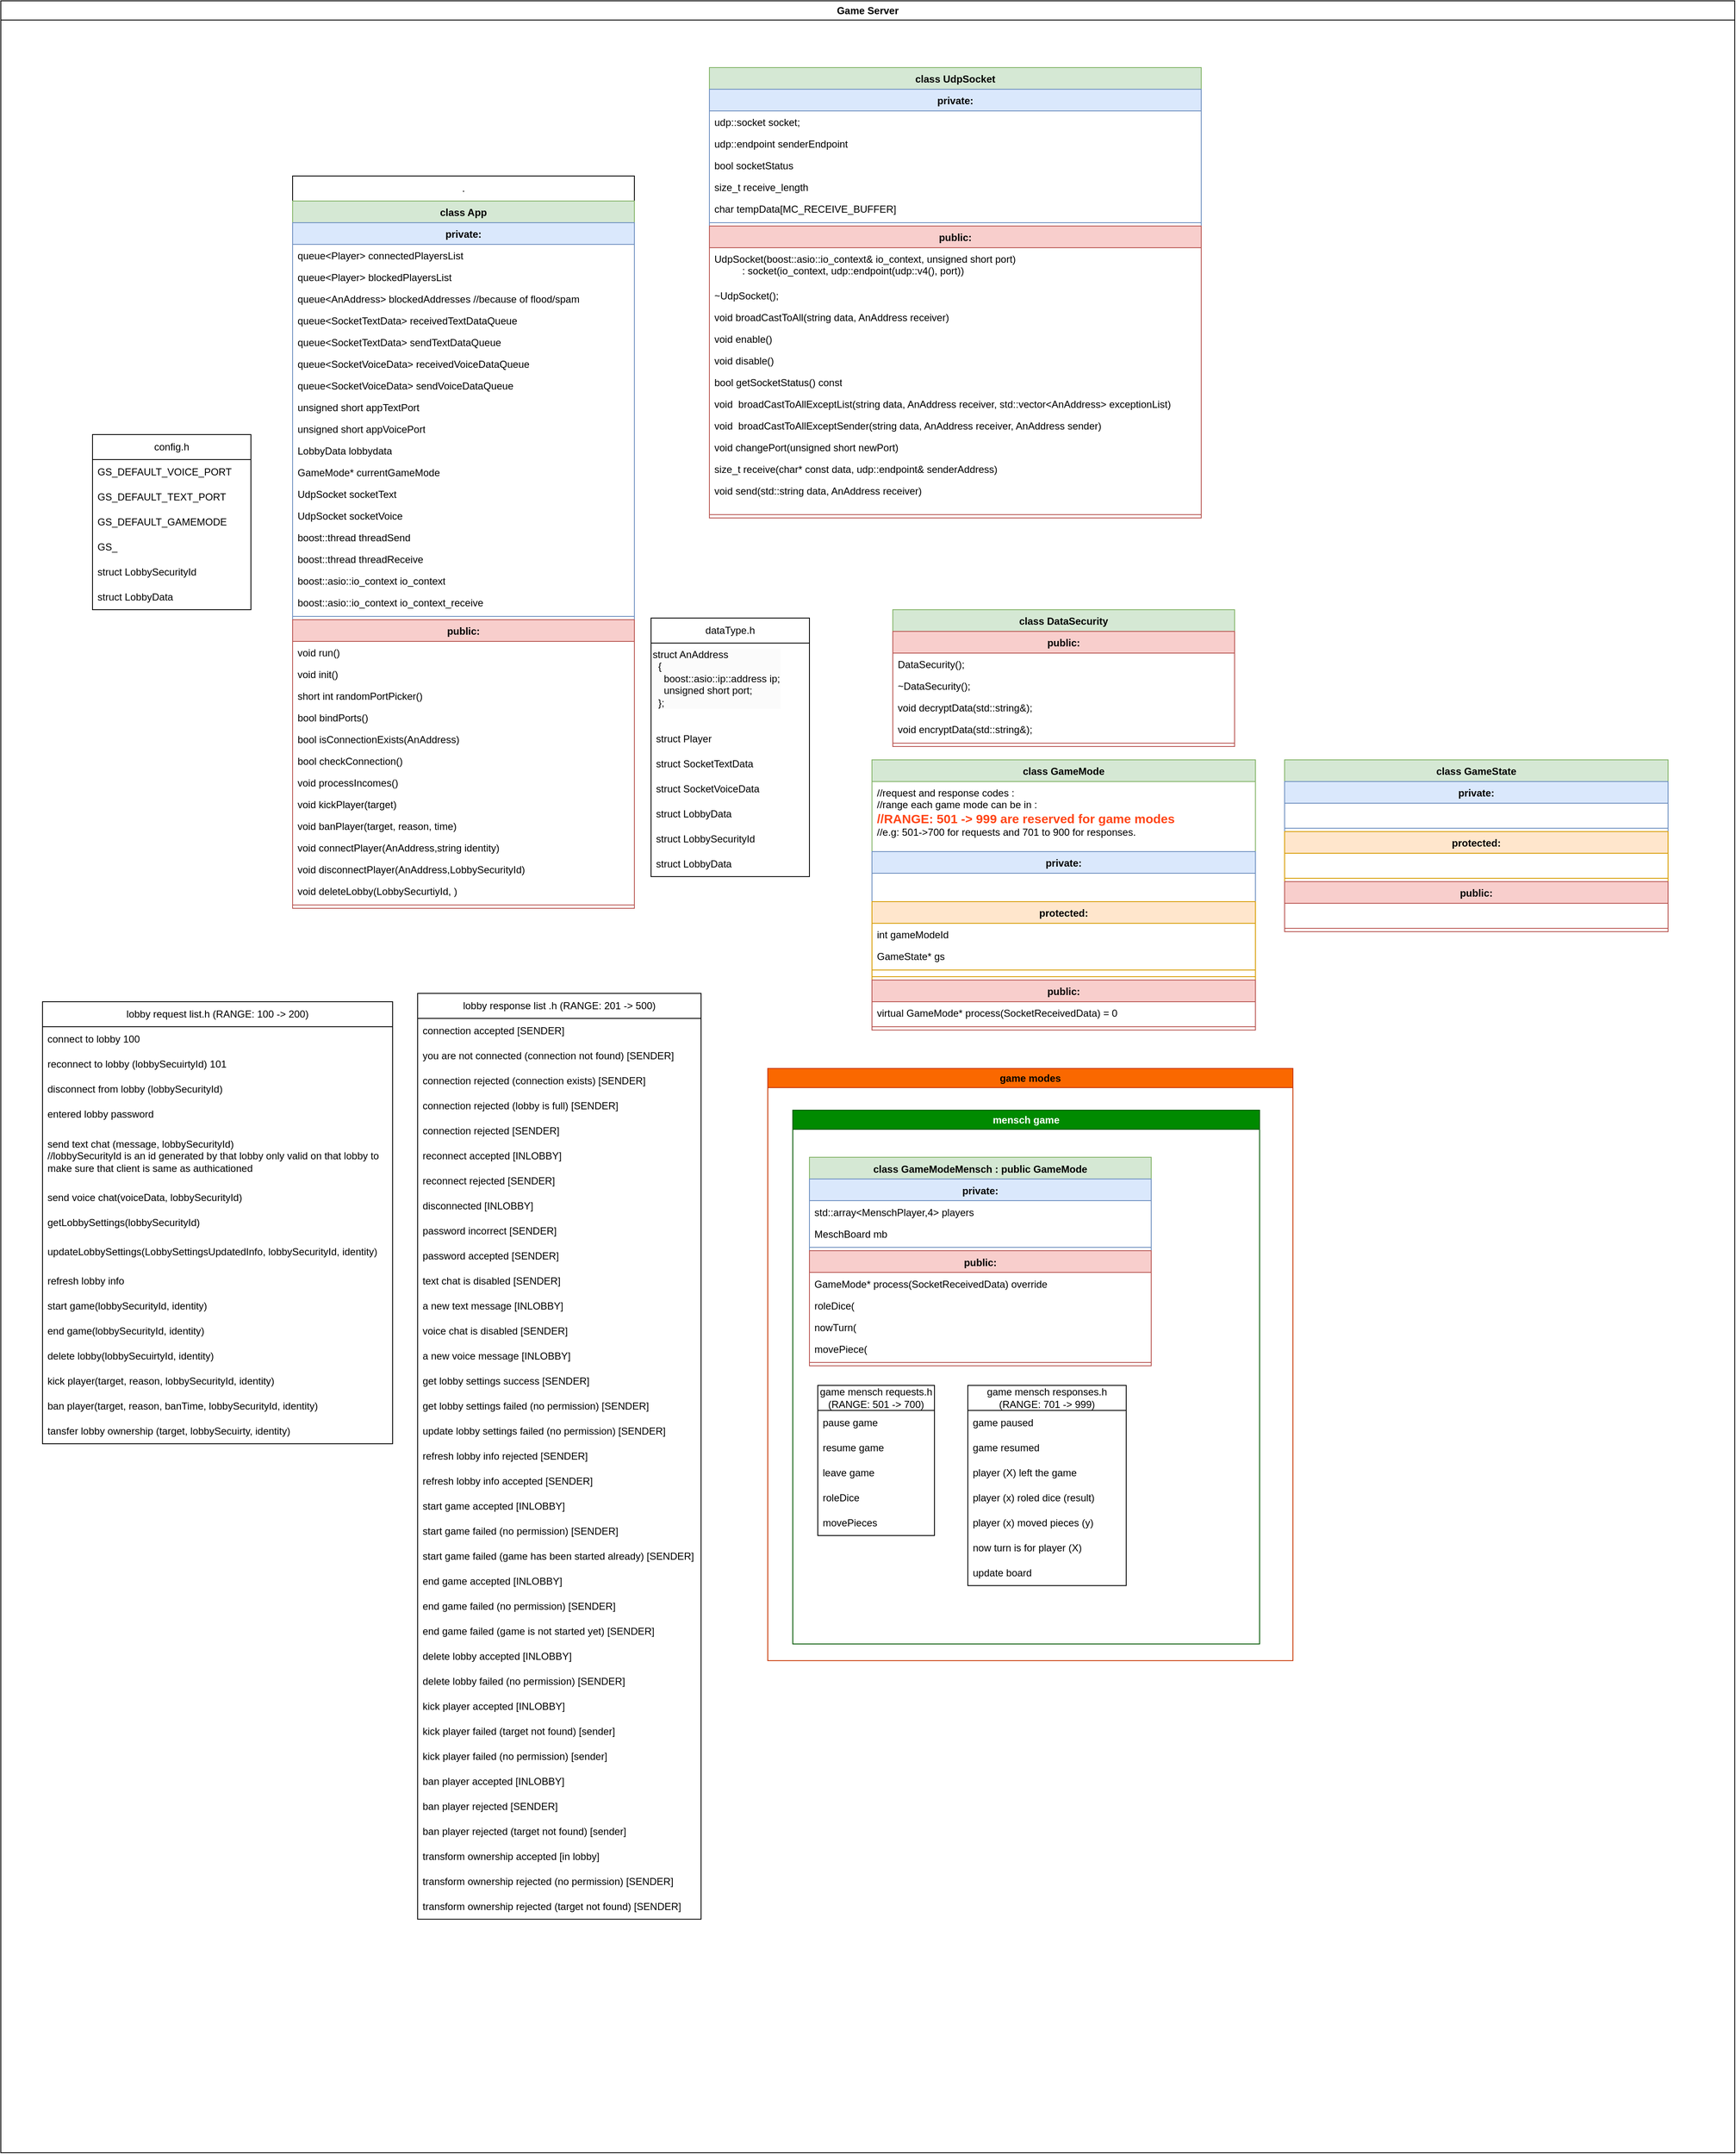 <mxfile version="22.1.11" type="device">
  <diagram name="Page-1" id="2541Z2hYjngm3fP0lO5O">
    <mxGraphModel dx="5445" dy="4990" grid="1" gridSize="10" guides="1" tooltips="1" connect="1" arrows="1" fold="1" page="1" pageScale="1" pageWidth="850" pageHeight="1100" math="0" shadow="0">
      <root>
        <mxCell id="0" />
        <mxCell id="1" parent="0" />
        <mxCell id="kgl28HmE7FscYhuuK_-B-10" value="Game Server" style="swimlane;whiteSpace=wrap;html=1;" parent="1" vertex="1">
          <mxGeometry x="-4240" y="-3310" width="2080" height="2580" as="geometry" />
        </mxCell>
        <mxCell id="kgl28HmE7FscYhuuK_-B-19" value="." style="swimlane;fontStyle=0;childLayout=stackLayout;horizontal=1;startSize=30;horizontalStack=0;resizeParent=1;resizeParentMax=0;resizeLast=0;collapsible=1;marginBottom=0;whiteSpace=wrap;html=1;" parent="kgl28HmE7FscYhuuK_-B-10" vertex="1">
          <mxGeometry x="350" y="210" width="410" height="878" as="geometry" />
        </mxCell>
        <mxCell id="kgl28HmE7FscYhuuK_-B-20" value="class App" style="swimlane;fontStyle=1;align=center;verticalAlign=top;childLayout=stackLayout;horizontal=1;startSize=26;horizontalStack=0;resizeParent=1;resizeParentMax=0;resizeLast=0;collapsible=1;marginBottom=0;whiteSpace=wrap;html=1;fillColor=#d5e8d4;strokeColor=#82b366;" parent="kgl28HmE7FscYhuuK_-B-19" vertex="1">
          <mxGeometry y="30" width="410" height="848" as="geometry" />
        </mxCell>
        <mxCell id="kgl28HmE7FscYhuuK_-B-21" value="private:" style="swimlane;fontStyle=1;align=center;verticalAlign=top;childLayout=stackLayout;horizontal=1;startSize=26;horizontalStack=0;resizeParent=1;resizeParentMax=0;resizeLast=0;collapsible=1;marginBottom=0;whiteSpace=wrap;html=1;fillColor=#dae8fc;strokeColor=#6c8ebf;" parent="kgl28HmE7FscYhuuK_-B-20" vertex="1">
          <mxGeometry y="26" width="410" height="476" as="geometry" />
        </mxCell>
        <mxCell id="kgl28HmE7FscYhuuK_-B-97" value="queue&amp;lt;Player&amp;gt; connectedPlayersList" style="text;strokeColor=none;fillColor=none;align=left;verticalAlign=top;spacingLeft=4;spacingRight=4;overflow=hidden;rotatable=0;points=[[0,0.5],[1,0.5]];portConstraint=eastwest;whiteSpace=wrap;html=1;" parent="kgl28HmE7FscYhuuK_-B-21" vertex="1">
          <mxGeometry y="26" width="410" height="26" as="geometry" />
        </mxCell>
        <mxCell id="kgl28HmE7FscYhuuK_-B-102" value="queue&amp;lt;Player&amp;gt; blockedPlayersList" style="text;strokeColor=none;fillColor=none;align=left;verticalAlign=top;spacingLeft=4;spacingRight=4;overflow=hidden;rotatable=0;points=[[0,0.5],[1,0.5]];portConstraint=eastwest;whiteSpace=wrap;html=1;" parent="kgl28HmE7FscYhuuK_-B-21" vertex="1">
          <mxGeometry y="52" width="410" height="26" as="geometry" />
        </mxCell>
        <mxCell id="kgl28HmE7FscYhuuK_-B-103" value="queue&amp;lt;AnAddress&amp;gt; blockedAddresses //because of flood/spam&amp;nbsp;" style="text;strokeColor=none;fillColor=none;align=left;verticalAlign=top;spacingLeft=4;spacingRight=4;overflow=hidden;rotatable=0;points=[[0,0.5],[1,0.5]];portConstraint=eastwest;whiteSpace=wrap;html=1;" parent="kgl28HmE7FscYhuuK_-B-21" vertex="1">
          <mxGeometry y="78" width="410" height="26" as="geometry" />
        </mxCell>
        <mxCell id="kgl28HmE7FscYhuuK_-B-98" value="queue&amp;lt;SocketTextData&amp;gt; receivedTextDataQueue" style="text;strokeColor=none;fillColor=none;align=left;verticalAlign=top;spacingLeft=4;spacingRight=4;overflow=hidden;rotatable=0;points=[[0,0.5],[1,0.5]];portConstraint=eastwest;whiteSpace=wrap;html=1;" parent="kgl28HmE7FscYhuuK_-B-21" vertex="1">
          <mxGeometry y="104" width="410" height="26" as="geometry" />
        </mxCell>
        <mxCell id="kgl28HmE7FscYhuuK_-B-99" value="queue&amp;lt;SocketTextData&amp;gt; sendTextDataQueue" style="text;strokeColor=none;fillColor=none;align=left;verticalAlign=top;spacingLeft=4;spacingRight=4;overflow=hidden;rotatable=0;points=[[0,0.5],[1,0.5]];portConstraint=eastwest;whiteSpace=wrap;html=1;" parent="kgl28HmE7FscYhuuK_-B-21" vertex="1">
          <mxGeometry y="130" width="410" height="26" as="geometry" />
        </mxCell>
        <mxCell id="kgl28HmE7FscYhuuK_-B-121" value="queue&amp;lt;SocketVoiceData&amp;gt; receivedVoiceDataQueue" style="text;strokeColor=none;fillColor=none;align=left;verticalAlign=top;spacingLeft=4;spacingRight=4;overflow=hidden;rotatable=0;points=[[0,0.5],[1,0.5]];portConstraint=eastwest;whiteSpace=wrap;html=1;" parent="kgl28HmE7FscYhuuK_-B-21" vertex="1">
          <mxGeometry y="156" width="410" height="26" as="geometry" />
        </mxCell>
        <mxCell id="kgl28HmE7FscYhuuK_-B-119" value="queue&amp;lt;SocketVoiceData&amp;gt; sendVoiceDataQueue" style="text;strokeColor=none;fillColor=none;align=left;verticalAlign=top;spacingLeft=4;spacingRight=4;overflow=hidden;rotatable=0;points=[[0,0.5],[1,0.5]];portConstraint=eastwest;whiteSpace=wrap;html=1;" parent="kgl28HmE7FscYhuuK_-B-21" vertex="1">
          <mxGeometry y="182" width="410" height="26" as="geometry" />
        </mxCell>
        <mxCell id="kgl28HmE7FscYhuuK_-B-122" value="unsigned short appTextPort" style="text;strokeColor=none;fillColor=none;align=left;verticalAlign=top;spacingLeft=4;spacingRight=4;overflow=hidden;rotatable=0;points=[[0,0.5],[1,0.5]];portConstraint=eastwest;whiteSpace=wrap;html=1;" parent="kgl28HmE7FscYhuuK_-B-21" vertex="1">
          <mxGeometry y="208" width="410" height="26" as="geometry" />
        </mxCell>
        <mxCell id="kgl28HmE7FscYhuuK_-B-123" value="unsigned short appVoicePort" style="text;strokeColor=none;fillColor=none;align=left;verticalAlign=top;spacingLeft=4;spacingRight=4;overflow=hidden;rotatable=0;points=[[0,0.5],[1,0.5]];portConstraint=eastwest;whiteSpace=wrap;html=1;" parent="kgl28HmE7FscYhuuK_-B-21" vertex="1">
          <mxGeometry y="234" width="410" height="26" as="geometry" />
        </mxCell>
        <mxCell id="kgl28HmE7FscYhuuK_-B-100" value="LobbyData lobbydata" style="text;strokeColor=none;fillColor=none;align=left;verticalAlign=top;spacingLeft=4;spacingRight=4;overflow=hidden;rotatable=0;points=[[0,0.5],[1,0.5]];portConstraint=eastwest;whiteSpace=wrap;html=1;" parent="kgl28HmE7FscYhuuK_-B-21" vertex="1">
          <mxGeometry y="260" width="410" height="26" as="geometry" />
        </mxCell>
        <mxCell id="kgl28HmE7FscYhuuK_-B-101" value="GameMode* currentGameMode" style="text;strokeColor=none;fillColor=none;align=left;verticalAlign=top;spacingLeft=4;spacingRight=4;overflow=hidden;rotatable=0;points=[[0,0.5],[1,0.5]];portConstraint=eastwest;whiteSpace=wrap;html=1;" parent="kgl28HmE7FscYhuuK_-B-21" vertex="1">
          <mxGeometry y="286" width="410" height="26" as="geometry" />
        </mxCell>
        <mxCell id="kgl28HmE7FscYhuuK_-B-22" value="UdpSocket socketText" style="text;strokeColor=none;fillColor=none;align=left;verticalAlign=top;spacingLeft=4;spacingRight=4;overflow=hidden;rotatable=0;points=[[0,0.5],[1,0.5]];portConstraint=eastwest;whiteSpace=wrap;html=1;" parent="kgl28HmE7FscYhuuK_-B-21" vertex="1">
          <mxGeometry y="312" width="410" height="26" as="geometry" />
        </mxCell>
        <mxCell id="kgl28HmE7FscYhuuK_-B-67" value="UdpSocket socketVoice" style="text;strokeColor=none;fillColor=none;align=left;verticalAlign=top;spacingLeft=4;spacingRight=4;overflow=hidden;rotatable=0;points=[[0,0.5],[1,0.5]];portConstraint=eastwest;whiteSpace=wrap;html=1;" parent="kgl28HmE7FscYhuuK_-B-21" vertex="1">
          <mxGeometry y="338" width="410" height="26" as="geometry" />
        </mxCell>
        <mxCell id="kgl28HmE7FscYhuuK_-B-106" value="boost::thread threadSend" style="text;strokeColor=none;fillColor=none;align=left;verticalAlign=top;spacingLeft=4;spacingRight=4;overflow=hidden;rotatable=0;points=[[0,0.5],[1,0.5]];portConstraint=eastwest;whiteSpace=wrap;html=1;" parent="kgl28HmE7FscYhuuK_-B-21" vertex="1">
          <mxGeometry y="364" width="410" height="26" as="geometry" />
        </mxCell>
        <mxCell id="kgl28HmE7FscYhuuK_-B-107" value="boost::thread threadReceive" style="text;strokeColor=none;fillColor=none;align=left;verticalAlign=top;spacingLeft=4;spacingRight=4;overflow=hidden;rotatable=0;points=[[0,0.5],[1,0.5]];portConstraint=eastwest;whiteSpace=wrap;html=1;" parent="kgl28HmE7FscYhuuK_-B-21" vertex="1">
          <mxGeometry y="390" width="410" height="26" as="geometry" />
        </mxCell>
        <mxCell id="kgl28HmE7FscYhuuK_-B-117" value="boost::asio::io_context io_context" style="text;strokeColor=none;fillColor=none;align=left;verticalAlign=top;spacingLeft=4;spacingRight=4;overflow=hidden;rotatable=0;points=[[0,0.5],[1,0.5]];portConstraint=eastwest;whiteSpace=wrap;html=1;" parent="kgl28HmE7FscYhuuK_-B-21" vertex="1">
          <mxGeometry y="416" width="410" height="26" as="geometry" />
        </mxCell>
        <mxCell id="kgl28HmE7FscYhuuK_-B-118" value="boost::asio::io_context io_context_receive" style="text;strokeColor=none;fillColor=none;align=left;verticalAlign=top;spacingLeft=4;spacingRight=4;overflow=hidden;rotatable=0;points=[[0,0.5],[1,0.5]];portConstraint=eastwest;whiteSpace=wrap;html=1;" parent="kgl28HmE7FscYhuuK_-B-21" vertex="1">
          <mxGeometry y="442" width="410" height="26" as="geometry" />
        </mxCell>
        <mxCell id="kgl28HmE7FscYhuuK_-B-36" value="" style="line;strokeWidth=1;fillColor=none;align=left;verticalAlign=middle;spacingTop=-1;spacingLeft=3;spacingRight=3;rotatable=0;labelPosition=right;points=[];portConstraint=eastwest;strokeColor=inherit;" parent="kgl28HmE7FscYhuuK_-B-21" vertex="1">
          <mxGeometry y="468" width="410" height="8" as="geometry" />
        </mxCell>
        <mxCell id="kgl28HmE7FscYhuuK_-B-37" value="public:" style="swimlane;fontStyle=1;align=center;verticalAlign=top;childLayout=stackLayout;horizontal=1;startSize=26;horizontalStack=0;resizeParent=1;resizeParentMax=0;resizeLast=0;collapsible=1;marginBottom=0;whiteSpace=wrap;html=1;fillColor=#f8cecc;strokeColor=#b85450;" parent="kgl28HmE7FscYhuuK_-B-20" vertex="1">
          <mxGeometry y="502" width="410" height="346" as="geometry" />
        </mxCell>
        <mxCell id="kgl28HmE7FscYhuuK_-B-109" value="void run()" style="text;strokeColor=none;fillColor=none;align=left;verticalAlign=top;spacingLeft=4;spacingRight=4;overflow=hidden;rotatable=0;points=[[0,0.5],[1,0.5]];portConstraint=eastwest;whiteSpace=wrap;html=1;" parent="kgl28HmE7FscYhuuK_-B-37" vertex="1">
          <mxGeometry y="26" width="410" height="26" as="geometry" />
        </mxCell>
        <mxCell id="kgl28HmE7FscYhuuK_-B-65" value="void init()" style="text;strokeColor=none;fillColor=none;align=left;verticalAlign=top;spacingLeft=4;spacingRight=4;overflow=hidden;rotatable=0;points=[[0,0.5],[1,0.5]];portConstraint=eastwest;whiteSpace=wrap;html=1;" parent="kgl28HmE7FscYhuuK_-B-37" vertex="1">
          <mxGeometry y="52" width="410" height="26" as="geometry" />
        </mxCell>
        <mxCell id="kgl28HmE7FscYhuuK_-B-125" value="short int randomPortPicker()" style="text;strokeColor=none;fillColor=none;align=left;verticalAlign=top;spacingLeft=4;spacingRight=4;overflow=hidden;rotatable=0;points=[[0,0.5],[1,0.5]];portConstraint=eastwest;whiteSpace=wrap;html=1;" parent="kgl28HmE7FscYhuuK_-B-37" vertex="1">
          <mxGeometry y="78" width="410" height="26" as="geometry" />
        </mxCell>
        <mxCell id="kgl28HmE7FscYhuuK_-B-124" value="bool bindPorts()" style="text;strokeColor=none;fillColor=none;align=left;verticalAlign=top;spacingLeft=4;spacingRight=4;overflow=hidden;rotatable=0;points=[[0,0.5],[1,0.5]];portConstraint=eastwest;whiteSpace=wrap;html=1;" parent="kgl28HmE7FscYhuuK_-B-37" vertex="1">
          <mxGeometry y="104" width="410" height="26" as="geometry" />
        </mxCell>
        <mxCell id="kgl28HmE7FscYhuuK_-B-114" value="bool isConnectionExists(AnAddress)" style="text;strokeColor=none;fillColor=none;align=left;verticalAlign=top;spacingLeft=4;spacingRight=4;overflow=hidden;rotatable=0;points=[[0,0.5],[1,0.5]];portConstraint=eastwest;whiteSpace=wrap;html=1;" parent="kgl28HmE7FscYhuuK_-B-37" vertex="1">
          <mxGeometry y="130" width="410" height="26" as="geometry" />
        </mxCell>
        <mxCell id="kgl28HmE7FscYhuuK_-B-115" value="bool checkConnection()" style="text;strokeColor=none;fillColor=none;align=left;verticalAlign=top;spacingLeft=4;spacingRight=4;overflow=hidden;rotatable=0;points=[[0,0.5],[1,0.5]];portConstraint=eastwest;whiteSpace=wrap;html=1;" parent="kgl28HmE7FscYhuuK_-B-37" vertex="1">
          <mxGeometry y="156" width="410" height="26" as="geometry" />
        </mxCell>
        <mxCell id="kgl28HmE7FscYhuuK_-B-154" value="void processIncomes()" style="text;strokeColor=none;fillColor=none;align=left;verticalAlign=top;spacingLeft=4;spacingRight=4;overflow=hidden;rotatable=0;points=[[0,0.5],[1,0.5]];portConstraint=eastwest;whiteSpace=wrap;html=1;" parent="kgl28HmE7FscYhuuK_-B-37" vertex="1">
          <mxGeometry y="182" width="410" height="26" as="geometry" />
        </mxCell>
        <mxCell id="kgl28HmE7FscYhuuK_-B-111" value="void kickPlayer(target)" style="text;strokeColor=none;fillColor=none;align=left;verticalAlign=top;spacingLeft=4;spacingRight=4;overflow=hidden;rotatable=0;points=[[0,0.5],[1,0.5]];portConstraint=eastwest;whiteSpace=wrap;html=1;" parent="kgl28HmE7FscYhuuK_-B-37" vertex="1">
          <mxGeometry y="208" width="410" height="26" as="geometry" />
        </mxCell>
        <mxCell id="kgl28HmE7FscYhuuK_-B-113" value="void banPlayer(target, reason, time)" style="text;strokeColor=none;fillColor=none;align=left;verticalAlign=top;spacingLeft=4;spacingRight=4;overflow=hidden;rotatable=0;points=[[0,0.5],[1,0.5]];portConstraint=eastwest;whiteSpace=wrap;html=1;" parent="kgl28HmE7FscYhuuK_-B-37" vertex="1">
          <mxGeometry y="234" width="410" height="26" as="geometry" />
        </mxCell>
        <mxCell id="kgl28HmE7FscYhuuK_-B-112" value="void connectPlayer(AnAddress,string identity)" style="text;strokeColor=none;fillColor=none;align=left;verticalAlign=top;spacingLeft=4;spacingRight=4;overflow=hidden;rotatable=0;points=[[0,0.5],[1,0.5]];portConstraint=eastwest;whiteSpace=wrap;html=1;" parent="kgl28HmE7FscYhuuK_-B-37" vertex="1">
          <mxGeometry y="260" width="410" height="26" as="geometry" />
        </mxCell>
        <mxCell id="kgl28HmE7FscYhuuK_-B-127" value="void disconnectPlayer(AnAddress,LobbySecurityId)" style="text;strokeColor=none;fillColor=none;align=left;verticalAlign=top;spacingLeft=4;spacingRight=4;overflow=hidden;rotatable=0;points=[[0,0.5],[1,0.5]];portConstraint=eastwest;whiteSpace=wrap;html=1;" parent="kgl28HmE7FscYhuuK_-B-37" vertex="1">
          <mxGeometry y="286" width="410" height="26" as="geometry" />
        </mxCell>
        <mxCell id="kgl28HmE7FscYhuuK_-B-126" value="void deleteLobby(LobbySecurtiyId, )" style="text;strokeColor=none;fillColor=none;align=left;verticalAlign=top;spacingLeft=4;spacingRight=4;overflow=hidden;rotatable=0;points=[[0,0.5],[1,0.5]];portConstraint=eastwest;whiteSpace=wrap;html=1;" parent="kgl28HmE7FscYhuuK_-B-37" vertex="1">
          <mxGeometry y="312" width="410" height="26" as="geometry" />
        </mxCell>
        <mxCell id="kgl28HmE7FscYhuuK_-B-66" value="" style="line;strokeWidth=1;fillColor=none;align=left;verticalAlign=middle;spacingTop=-1;spacingLeft=3;spacingRight=3;rotatable=0;labelPosition=right;points=[];portConstraint=eastwest;strokeColor=inherit;" parent="kgl28HmE7FscYhuuK_-B-37" vertex="1">
          <mxGeometry y="338" width="410" height="8" as="geometry" />
        </mxCell>
        <mxCell id="kgl28HmE7FscYhuuK_-B-68" value="class UdpSocket" style="swimlane;fontStyle=1;align=center;verticalAlign=top;childLayout=stackLayout;horizontal=1;startSize=26;horizontalStack=0;resizeParent=1;resizeParentMax=0;resizeLast=0;collapsible=1;marginBottom=0;whiteSpace=wrap;html=1;fillColor=#d5e8d4;strokeColor=#82b366;" parent="kgl28HmE7FscYhuuK_-B-10" vertex="1">
          <mxGeometry x="850" y="80" width="590" height="540" as="geometry" />
        </mxCell>
        <mxCell id="kgl28HmE7FscYhuuK_-B-69" value="private:" style="swimlane;fontStyle=1;align=center;verticalAlign=top;childLayout=stackLayout;horizontal=1;startSize=26;horizontalStack=0;resizeParent=1;resizeParentMax=0;resizeLast=0;collapsible=1;marginBottom=0;whiteSpace=wrap;html=1;fillColor=#dae8fc;strokeColor=#6c8ebf;" parent="kgl28HmE7FscYhuuK_-B-68" vertex="1">
          <mxGeometry y="26" width="590" height="164" as="geometry" />
        </mxCell>
        <mxCell id="kgl28HmE7FscYhuuK_-B-70" value="udp::socket socket;" style="text;strokeColor=none;fillColor=none;align=left;verticalAlign=top;spacingLeft=4;spacingRight=4;overflow=hidden;rotatable=0;points=[[0,0.5],[1,0.5]];portConstraint=eastwest;whiteSpace=wrap;html=1;" parent="kgl28HmE7FscYhuuK_-B-69" vertex="1">
          <mxGeometry y="26" width="590" height="26" as="geometry" />
        </mxCell>
        <mxCell id="kgl28HmE7FscYhuuK_-B-71" value="udp::endpoint senderEndpoint" style="text;strokeColor=none;fillColor=none;align=left;verticalAlign=top;spacingLeft=4;spacingRight=4;overflow=hidden;rotatable=0;points=[[0,0.5],[1,0.5]];portConstraint=eastwest;whiteSpace=wrap;html=1;" parent="kgl28HmE7FscYhuuK_-B-69" vertex="1">
          <mxGeometry y="52" width="590" height="26" as="geometry" />
        </mxCell>
        <mxCell id="kgl28HmE7FscYhuuK_-B-93" value="bool socketStatus" style="text;strokeColor=none;fillColor=none;align=left;verticalAlign=top;spacingLeft=4;spacingRight=4;overflow=hidden;rotatable=0;points=[[0,0.5],[1,0.5]];portConstraint=eastwest;whiteSpace=wrap;html=1;" parent="kgl28HmE7FscYhuuK_-B-69" vertex="1">
          <mxGeometry y="78" width="590" height="26" as="geometry" />
        </mxCell>
        <mxCell id="kgl28HmE7FscYhuuK_-B-72" value="size_t receive_length" style="text;strokeColor=none;fillColor=none;align=left;verticalAlign=top;spacingLeft=4;spacingRight=4;overflow=hidden;rotatable=0;points=[[0,0.5],[1,0.5]];portConstraint=eastwest;whiteSpace=wrap;html=1;" parent="kgl28HmE7FscYhuuK_-B-69" vertex="1">
          <mxGeometry y="104" width="590" height="26" as="geometry" />
        </mxCell>
        <mxCell id="kgl28HmE7FscYhuuK_-B-73" value="char tempData[MC_RECEIVE_BUFFER]" style="text;strokeColor=none;fillColor=none;align=left;verticalAlign=top;spacingLeft=4;spacingRight=4;overflow=hidden;rotatable=0;points=[[0,0.5],[1,0.5]];portConstraint=eastwest;whiteSpace=wrap;html=1;" parent="kgl28HmE7FscYhuuK_-B-69" vertex="1">
          <mxGeometry y="130" width="590" height="26" as="geometry" />
        </mxCell>
        <mxCell id="kgl28HmE7FscYhuuK_-B-74" value="" style="line;strokeWidth=1;fillColor=none;align=left;verticalAlign=middle;spacingTop=-1;spacingLeft=3;spacingRight=3;rotatable=0;labelPosition=right;points=[];portConstraint=eastwest;strokeColor=inherit;" parent="kgl28HmE7FscYhuuK_-B-69" vertex="1">
          <mxGeometry y="156" width="590" height="8" as="geometry" />
        </mxCell>
        <mxCell id="kgl28HmE7FscYhuuK_-B-75" value="public:" style="swimlane;fontStyle=1;align=center;verticalAlign=top;childLayout=stackLayout;horizontal=1;startSize=26;horizontalStack=0;resizeParent=1;resizeParentMax=0;resizeLast=0;collapsible=1;marginBottom=0;whiteSpace=wrap;html=1;fillColor=#f8cecc;strokeColor=#b85450;" parent="kgl28HmE7FscYhuuK_-B-68" vertex="1">
          <mxGeometry y="190" width="590" height="350" as="geometry" />
        </mxCell>
        <mxCell id="kgl28HmE7FscYhuuK_-B-76" value="&lt;div&gt;UdpSocket(boost::asio::io_context&amp;amp; io_context, unsigned short port)&lt;/div&gt;&lt;div&gt;&amp;nbsp; &amp;nbsp; &amp;nbsp; &amp;nbsp; &amp;nbsp; : socket(io_context, udp::endpoint(udp::v4(), port))&lt;/div&gt;" style="text;strokeColor=none;fillColor=none;align=left;verticalAlign=top;spacingLeft=4;spacingRight=4;overflow=hidden;rotatable=0;points=[[0,0.5],[1,0.5]];portConstraint=eastwest;whiteSpace=wrap;html=1;" parent="kgl28HmE7FscYhuuK_-B-75" vertex="1">
          <mxGeometry y="26" width="590" height="44" as="geometry" />
        </mxCell>
        <mxCell id="kgl28HmE7FscYhuuK_-B-77" value="~UdpSocket();" style="text;strokeColor=none;fillColor=none;align=left;verticalAlign=top;spacingLeft=4;spacingRight=4;overflow=hidden;rotatable=0;points=[[0,0.5],[1,0.5]];portConstraint=eastwest;whiteSpace=wrap;html=1;" parent="kgl28HmE7FscYhuuK_-B-75" vertex="1">
          <mxGeometry y="70" width="590" height="26" as="geometry" />
        </mxCell>
        <mxCell id="kgl28HmE7FscYhuuK_-B-82" value="void broadCastToAll(string data, AnAddress receiver)" style="text;strokeColor=none;fillColor=none;align=left;verticalAlign=top;spacingLeft=4;spacingRight=4;overflow=hidden;rotatable=0;points=[[0,0.5],[1,0.5]];portConstraint=eastwest;whiteSpace=wrap;html=1;" parent="kgl28HmE7FscYhuuK_-B-75" vertex="1">
          <mxGeometry y="96" width="590" height="26" as="geometry" />
        </mxCell>
        <mxCell id="kgl28HmE7FscYhuuK_-B-94" value="void enable()" style="text;strokeColor=none;fillColor=none;align=left;verticalAlign=top;spacingLeft=4;spacingRight=4;overflow=hidden;rotatable=0;points=[[0,0.5],[1,0.5]];portConstraint=eastwest;whiteSpace=wrap;html=1;" parent="kgl28HmE7FscYhuuK_-B-75" vertex="1">
          <mxGeometry y="122" width="590" height="26" as="geometry" />
        </mxCell>
        <mxCell id="kgl28HmE7FscYhuuK_-B-95" value="void disable()" style="text;strokeColor=none;fillColor=none;align=left;verticalAlign=top;spacingLeft=4;spacingRight=4;overflow=hidden;rotatable=0;points=[[0,0.5],[1,0.5]];portConstraint=eastwest;whiteSpace=wrap;html=1;" parent="kgl28HmE7FscYhuuK_-B-75" vertex="1">
          <mxGeometry y="148" width="590" height="26" as="geometry" />
        </mxCell>
        <mxCell id="kgl28HmE7FscYhuuK_-B-96" value="bool getSocketStatus() const" style="text;strokeColor=none;fillColor=none;align=left;verticalAlign=top;spacingLeft=4;spacingRight=4;overflow=hidden;rotatable=0;points=[[0,0.5],[1,0.5]];portConstraint=eastwest;whiteSpace=wrap;html=1;" parent="kgl28HmE7FscYhuuK_-B-75" vertex="1">
          <mxGeometry y="174" width="590" height="26" as="geometry" />
        </mxCell>
        <mxCell id="kgl28HmE7FscYhuuK_-B-92" value="void&amp;nbsp; broadCastToAllExceptList(string data, AnAddress receiver, std::vector&amp;lt;AnAddress&amp;gt; exceptionList)" style="text;strokeColor=none;fillColor=none;align=left;verticalAlign=top;spacingLeft=4;spacingRight=4;overflow=hidden;rotatable=0;points=[[0,0.5],[1,0.5]];portConstraint=eastwest;whiteSpace=wrap;html=1;" parent="kgl28HmE7FscYhuuK_-B-75" vertex="1">
          <mxGeometry y="200" width="590" height="26" as="geometry" />
        </mxCell>
        <mxCell id="kgl28HmE7FscYhuuK_-B-91" value="void&amp;nbsp; broadCastToAllExceptSender(string data, AnAddress receiver, AnAddress sender)" style="text;strokeColor=none;fillColor=none;align=left;verticalAlign=top;spacingLeft=4;spacingRight=4;overflow=hidden;rotatable=0;points=[[0,0.5],[1,0.5]];portConstraint=eastwest;whiteSpace=wrap;html=1;" parent="kgl28HmE7FscYhuuK_-B-75" vertex="1">
          <mxGeometry y="226" width="590" height="26" as="geometry" />
        </mxCell>
        <mxCell id="kgl28HmE7FscYhuuK_-B-78" value="&lt;div&gt;void changePort(unsigned short newPort)&lt;/div&gt;" style="text;strokeColor=none;fillColor=none;align=left;verticalAlign=top;spacingLeft=4;spacingRight=4;overflow=hidden;rotatable=0;points=[[0,0.5],[1,0.5]];portConstraint=eastwest;whiteSpace=wrap;html=1;" parent="kgl28HmE7FscYhuuK_-B-75" vertex="1">
          <mxGeometry y="252" width="590" height="26" as="geometry" />
        </mxCell>
        <mxCell id="kgl28HmE7FscYhuuK_-B-79" value="&lt;div&gt;size_t receive(char* const data, udp::endpoint&amp;amp; senderAddress)&lt;/div&gt;" style="text;strokeColor=none;fillColor=none;align=left;verticalAlign=top;spacingLeft=4;spacingRight=4;overflow=hidden;rotatable=0;points=[[0,0.5],[1,0.5]];portConstraint=eastwest;whiteSpace=wrap;html=1;" parent="kgl28HmE7FscYhuuK_-B-75" vertex="1">
          <mxGeometry y="278" width="590" height="26" as="geometry" />
        </mxCell>
        <mxCell id="kgl28HmE7FscYhuuK_-B-80" value="void send(std::string data, AnAddress receiver)" style="text;strokeColor=none;fillColor=none;align=left;verticalAlign=top;spacingLeft=4;spacingRight=4;overflow=hidden;rotatable=0;points=[[0,0.5],[1,0.5]];portConstraint=eastwest;whiteSpace=wrap;html=1;" parent="kgl28HmE7FscYhuuK_-B-75" vertex="1">
          <mxGeometry y="304" width="590" height="38" as="geometry" />
        </mxCell>
        <mxCell id="kgl28HmE7FscYhuuK_-B-81" value="" style="line;strokeWidth=1;fillColor=none;align=left;verticalAlign=middle;spacingTop=-1;spacingLeft=3;spacingRight=3;rotatable=0;labelPosition=right;points=[];portConstraint=eastwest;strokeColor=inherit;" parent="kgl28HmE7FscYhuuK_-B-75" vertex="1">
          <mxGeometry y="342" width="590" height="8" as="geometry" />
        </mxCell>
        <mxCell id="kgl28HmE7FscYhuuK_-B-83" value="class DataSecurity" style="swimlane;fontStyle=1;align=center;verticalAlign=top;childLayout=stackLayout;horizontal=1;startSize=26;horizontalStack=0;resizeParent=1;resizeParentMax=0;resizeLast=0;collapsible=1;marginBottom=0;whiteSpace=wrap;html=1;fillColor=#d5e8d4;strokeColor=#82b366;" parent="kgl28HmE7FscYhuuK_-B-10" vertex="1">
          <mxGeometry x="1070" y="730" width="410" height="164" as="geometry" />
        </mxCell>
        <mxCell id="kgl28HmE7FscYhuuK_-B-84" value="public:" style="swimlane;fontStyle=1;align=center;verticalAlign=top;childLayout=stackLayout;horizontal=1;startSize=26;horizontalStack=0;resizeParent=1;resizeParentMax=0;resizeLast=0;collapsible=1;marginBottom=0;whiteSpace=wrap;html=1;fillColor=#f8cecc;strokeColor=#b85450;" parent="kgl28HmE7FscYhuuK_-B-83" vertex="1">
          <mxGeometry y="26" width="410" height="138" as="geometry" />
        </mxCell>
        <mxCell id="kgl28HmE7FscYhuuK_-B-85" value="DataSecurity();" style="text;strokeColor=none;fillColor=none;align=left;verticalAlign=top;spacingLeft=4;spacingRight=4;overflow=hidden;rotatable=0;points=[[0,0.5],[1,0.5]];portConstraint=eastwest;whiteSpace=wrap;html=1;" parent="kgl28HmE7FscYhuuK_-B-84" vertex="1">
          <mxGeometry y="26" width="410" height="26" as="geometry" />
        </mxCell>
        <mxCell id="kgl28HmE7FscYhuuK_-B-86" value="~DataSecurity();" style="text;strokeColor=none;fillColor=none;align=left;verticalAlign=top;spacingLeft=4;spacingRight=4;overflow=hidden;rotatable=0;points=[[0,0.5],[1,0.5]];portConstraint=eastwest;whiteSpace=wrap;html=1;" parent="kgl28HmE7FscYhuuK_-B-84" vertex="1">
          <mxGeometry y="52" width="410" height="26" as="geometry" />
        </mxCell>
        <mxCell id="kgl28HmE7FscYhuuK_-B-87" value="&lt;div&gt;void decryptData(std::string&amp;amp;);&lt;/div&gt;" style="text;strokeColor=none;fillColor=none;align=left;verticalAlign=top;spacingLeft=4;spacingRight=4;overflow=hidden;rotatable=0;points=[[0,0.5],[1,0.5]];portConstraint=eastwest;whiteSpace=wrap;html=1;" parent="kgl28HmE7FscYhuuK_-B-84" vertex="1">
          <mxGeometry y="78" width="410" height="26" as="geometry" />
        </mxCell>
        <mxCell id="kgl28HmE7FscYhuuK_-B-88" value="void encryptData(std::string&amp;amp;);" style="text;strokeColor=none;fillColor=none;align=left;verticalAlign=top;spacingLeft=4;spacingRight=4;overflow=hidden;rotatable=0;points=[[0,0.5],[1,0.5]];portConstraint=eastwest;whiteSpace=wrap;html=1;" parent="kgl28HmE7FscYhuuK_-B-84" vertex="1">
          <mxGeometry y="104" width="410" height="26" as="geometry" />
        </mxCell>
        <mxCell id="kgl28HmE7FscYhuuK_-B-89" value="" style="line;strokeWidth=1;fillColor=none;align=left;verticalAlign=middle;spacingTop=-1;spacingLeft=3;spacingRight=3;rotatable=0;labelPosition=right;points=[];portConstraint=eastwest;strokeColor=inherit;" parent="kgl28HmE7FscYhuuK_-B-84" vertex="1">
          <mxGeometry y="130" width="410" height="8" as="geometry" />
        </mxCell>
        <mxCell id="kgl28HmE7FscYhuuK_-B-128" value="dataType.h" style="swimlane;fontStyle=0;childLayout=stackLayout;horizontal=1;startSize=30;horizontalStack=0;resizeParent=1;resizeParentMax=0;resizeLast=0;collapsible=1;marginBottom=0;whiteSpace=wrap;html=1;" parent="kgl28HmE7FscYhuuK_-B-10" vertex="1">
          <mxGeometry x="780" y="740" width="190" height="310" as="geometry" />
        </mxCell>
        <mxCell id="kgl28HmE7FscYhuuK_-B-90" value="&lt;div style=&quot;border-color: var(--border-color); color: rgb(0, 0, 0); font-family: Helvetica; font-size: 12px; font-style: normal; font-variant-ligatures: normal; font-variant-caps: normal; font-weight: 400; letter-spacing: normal; orphans: 2; text-align: left; text-indent: 0px; text-transform: none; widows: 2; word-spacing: 0px; -webkit-text-stroke-width: 0px; background-color: rgb(251, 251, 251); text-decoration-thickness: initial; text-decoration-style: initial; text-decoration-color: initial;&quot;&gt;struct AnAddress&lt;/div&gt;&lt;div style=&quot;border-color: var(--border-color); color: rgb(0, 0, 0); font-family: Helvetica; font-size: 12px; font-style: normal; font-variant-ligatures: normal; font-variant-caps: normal; font-weight: 400; letter-spacing: normal; orphans: 2; text-align: left; text-indent: 0px; text-transform: none; widows: 2; word-spacing: 0px; -webkit-text-stroke-width: 0px; background-color: rgb(251, 251, 251); text-decoration-thickness: initial; text-decoration-style: initial; text-decoration-color: initial;&quot;&gt;&amp;nbsp; {&lt;/div&gt;&lt;div style=&quot;border-color: var(--border-color); color: rgb(0, 0, 0); font-family: Helvetica; font-size: 12px; font-style: normal; font-variant-ligatures: normal; font-variant-caps: normal; font-weight: 400; letter-spacing: normal; orphans: 2; text-align: left; text-indent: 0px; text-transform: none; widows: 2; word-spacing: 0px; -webkit-text-stroke-width: 0px; background-color: rgb(251, 251, 251); text-decoration-thickness: initial; text-decoration-style: initial; text-decoration-color: initial;&quot;&gt;&amp;nbsp; &amp;nbsp; boost::asio::ip::address ip;&lt;/div&gt;&lt;div style=&quot;border-color: var(--border-color); color: rgb(0, 0, 0); font-family: Helvetica; font-size: 12px; font-style: normal; font-variant-ligatures: normal; font-variant-caps: normal; font-weight: 400; letter-spacing: normal; orphans: 2; text-align: left; text-indent: 0px; text-transform: none; widows: 2; word-spacing: 0px; -webkit-text-stroke-width: 0px; background-color: rgb(251, 251, 251); text-decoration-thickness: initial; text-decoration-style: initial; text-decoration-color: initial;&quot;&gt;&amp;nbsp; &amp;nbsp; unsigned short port;&lt;/div&gt;&lt;div style=&quot;border-color: var(--border-color); color: rgb(0, 0, 0); font-family: Helvetica; font-size: 12px; font-style: normal; font-variant-ligatures: normal; font-variant-caps: normal; font-weight: 400; letter-spacing: normal; orphans: 2; text-align: left; text-indent: 0px; text-transform: none; widows: 2; word-spacing: 0px; -webkit-text-stroke-width: 0px; background-color: rgb(251, 251, 251); text-decoration-thickness: initial; text-decoration-style: initial; text-decoration-color: initial;&quot;&gt;&amp;nbsp; };&lt;/div&gt;" style="text;whiteSpace=wrap;html=1;" parent="kgl28HmE7FscYhuuK_-B-128" vertex="1">
          <mxGeometry y="30" width="190" height="100" as="geometry" />
        </mxCell>
        <mxCell id="kgl28HmE7FscYhuuK_-B-130" value="struct Player" style="text;strokeColor=none;fillColor=none;align=left;verticalAlign=middle;spacingLeft=4;spacingRight=4;overflow=hidden;points=[[0,0.5],[1,0.5]];portConstraint=eastwest;rotatable=0;whiteSpace=wrap;html=1;" parent="kgl28HmE7FscYhuuK_-B-128" vertex="1">
          <mxGeometry y="130" width="190" height="30" as="geometry" />
        </mxCell>
        <mxCell id="kgl28HmE7FscYhuuK_-B-131" value="struct SocketTextData" style="text;strokeColor=none;fillColor=none;align=left;verticalAlign=middle;spacingLeft=4;spacingRight=4;overflow=hidden;points=[[0,0.5],[1,0.5]];portConstraint=eastwest;rotatable=0;whiteSpace=wrap;html=1;" parent="kgl28HmE7FscYhuuK_-B-128" vertex="1">
          <mxGeometry y="160" width="190" height="30" as="geometry" />
        </mxCell>
        <mxCell id="kgl28HmE7FscYhuuK_-B-132" value="struct SocketVoiceData" style="text;strokeColor=none;fillColor=none;align=left;verticalAlign=middle;spacingLeft=4;spacingRight=4;overflow=hidden;points=[[0,0.5],[1,0.5]];portConstraint=eastwest;rotatable=0;whiteSpace=wrap;html=1;" parent="kgl28HmE7FscYhuuK_-B-128" vertex="1">
          <mxGeometry y="190" width="190" height="30" as="geometry" />
        </mxCell>
        <mxCell id="kgl28HmE7FscYhuuK_-B-134" value="struct LobbyData" style="text;strokeColor=none;fillColor=none;align=left;verticalAlign=middle;spacingLeft=4;spacingRight=4;overflow=hidden;points=[[0,0.5],[1,0.5]];portConstraint=eastwest;rotatable=0;whiteSpace=wrap;html=1;" parent="kgl28HmE7FscYhuuK_-B-128" vertex="1">
          <mxGeometry y="220" width="190" height="30" as="geometry" />
        </mxCell>
        <mxCell id="kgl28HmE7FscYhuuK_-B-142" value="struct LobbySecurityId" style="text;strokeColor=none;fillColor=none;align=left;verticalAlign=middle;spacingLeft=4;spacingRight=4;overflow=hidden;points=[[0,0.5],[1,0.5]];portConstraint=eastwest;rotatable=0;whiteSpace=wrap;html=1;" parent="kgl28HmE7FscYhuuK_-B-128" vertex="1">
          <mxGeometry y="250" width="190" height="30" as="geometry" />
        </mxCell>
        <mxCell id="kgl28HmE7FscYhuuK_-B-133" value="struct LobbyData" style="text;strokeColor=none;fillColor=none;align=left;verticalAlign=middle;spacingLeft=4;spacingRight=4;overflow=hidden;points=[[0,0.5],[1,0.5]];portConstraint=eastwest;rotatable=0;whiteSpace=wrap;html=1;" parent="kgl28HmE7FscYhuuK_-B-128" vertex="1">
          <mxGeometry y="280" width="190" height="30" as="geometry" />
        </mxCell>
        <mxCell id="kgl28HmE7FscYhuuK_-B-135" value="class GameMode" style="swimlane;fontStyle=1;align=center;verticalAlign=top;childLayout=stackLayout;horizontal=1;startSize=26;horizontalStack=0;resizeParent=1;resizeParentMax=0;resizeLast=0;collapsible=1;marginBottom=0;whiteSpace=wrap;html=1;fillColor=#d5e8d4;strokeColor=#82b366;" parent="kgl28HmE7FscYhuuK_-B-10" vertex="1">
          <mxGeometry x="1045" y="910" width="460" height="324" as="geometry" />
        </mxCell>
        <mxCell id="_373mN4FJHnxx7xHDKlq-62" value="&lt;div&gt;//request and response codes :&lt;br&gt;&lt;/div&gt;&lt;div&gt;//range each game mode can be in :&lt;/div&gt;&lt;div style=&quot;font-size: 15px;&quot; align=&quot;left&quot;&gt;&lt;font color=&quot;#FF4517&quot;&gt;&lt;b&gt;//RANGE: 501 -&amp;gt; 999 are reserved for game modes&lt;/b&gt;&lt;/font&gt;&lt;/div&gt;&lt;div&gt;//e.g: 501-&amp;gt;700 for requests and 701 to 900 for responses.&lt;br&gt;&lt;/div&gt;" style="text;strokeColor=none;fillColor=none;align=left;verticalAlign=top;spacingLeft=4;spacingRight=4;overflow=hidden;rotatable=0;points=[[0,0.5],[1,0.5]];portConstraint=eastwest;whiteSpace=wrap;html=1;" vertex="1" parent="kgl28HmE7FscYhuuK_-B-135">
          <mxGeometry y="26" width="460" height="84" as="geometry" />
        </mxCell>
        <mxCell id="kgl28HmE7FscYhuuK_-B-190" value="private:" style="swimlane;fontStyle=1;align=center;verticalAlign=top;childLayout=stackLayout;horizontal=1;startSize=26;horizontalStack=0;resizeParent=1;resizeParentMax=0;resizeLast=0;collapsible=1;marginBottom=0;whiteSpace=wrap;html=1;fillColor=#dae8fc;strokeColor=#6c8ebf;" parent="kgl28HmE7FscYhuuK_-B-135" vertex="1">
          <mxGeometry y="110" width="460" height="60" as="geometry" />
        </mxCell>
        <mxCell id="kgl28HmE7FscYhuuK_-B-185" value="protected:" style="swimlane;fontStyle=1;align=center;verticalAlign=top;childLayout=stackLayout;horizontal=1;startSize=26;horizontalStack=0;resizeParent=1;resizeParentMax=0;resizeLast=0;collapsible=1;marginBottom=0;whiteSpace=wrap;html=1;fillColor=#ffe6cc;strokeColor=#d79b00;" parent="kgl28HmE7FscYhuuK_-B-135" vertex="1">
          <mxGeometry y="170" width="460" height="94" as="geometry" />
        </mxCell>
        <mxCell id="kgl28HmE7FscYhuuK_-B-187" value="int gameModeId" style="text;strokeColor=none;fillColor=none;align=left;verticalAlign=top;spacingLeft=4;spacingRight=4;overflow=hidden;rotatable=0;points=[[0,0.5],[1,0.5]];portConstraint=eastwest;whiteSpace=wrap;html=1;" parent="kgl28HmE7FscYhuuK_-B-185" vertex="1">
          <mxGeometry y="26" width="460" height="26" as="geometry" />
        </mxCell>
        <mxCell id="kgl28HmE7FscYhuuK_-B-191" value="GameState* gs" style="text;strokeColor=none;fillColor=none;align=left;verticalAlign=top;spacingLeft=4;spacingRight=4;overflow=hidden;rotatable=0;points=[[0,0.5],[1,0.5]];portConstraint=eastwest;whiteSpace=wrap;html=1;" parent="kgl28HmE7FscYhuuK_-B-185" vertex="1">
          <mxGeometry y="52" width="460" height="26" as="geometry" />
        </mxCell>
        <mxCell id="kgl28HmE7FscYhuuK_-B-193" value="" style="line;strokeWidth=1;fillColor=none;align=left;verticalAlign=middle;spacingTop=-1;spacingLeft=3;spacingRight=3;rotatable=0;labelPosition=right;points=[];portConstraint=eastwest;strokeColor=inherit;" parent="kgl28HmE7FscYhuuK_-B-185" vertex="1">
          <mxGeometry y="78" width="460" height="8" as="geometry" />
        </mxCell>
        <mxCell id="kgl28HmE7FscYhuuK_-B-188" value="" style="line;strokeWidth=1;fillColor=none;align=left;verticalAlign=middle;spacingTop=-1;spacingLeft=3;spacingRight=3;rotatable=0;labelPosition=right;points=[];portConstraint=eastwest;strokeColor=inherit;" parent="kgl28HmE7FscYhuuK_-B-185" vertex="1">
          <mxGeometry y="86" width="460" height="8" as="geometry" />
        </mxCell>
        <mxCell id="kgl28HmE7FscYhuuK_-B-136" value="public:" style="swimlane;fontStyle=1;align=center;verticalAlign=top;childLayout=stackLayout;horizontal=1;startSize=26;horizontalStack=0;resizeParent=1;resizeParentMax=0;resizeLast=0;collapsible=1;marginBottom=0;whiteSpace=wrap;html=1;fillColor=#f8cecc;strokeColor=#b85450;" parent="kgl28HmE7FscYhuuK_-B-135" vertex="1">
          <mxGeometry y="264" width="460" height="60" as="geometry" />
        </mxCell>
        <mxCell id="kgl28HmE7FscYhuuK_-B-137" value="virtual GameMode* process(SocketReceivedData) = 0" style="text;strokeColor=none;fillColor=none;align=left;verticalAlign=top;spacingLeft=4;spacingRight=4;overflow=hidden;rotatable=0;points=[[0,0.5],[1,0.5]];portConstraint=eastwest;whiteSpace=wrap;html=1;" parent="kgl28HmE7FscYhuuK_-B-136" vertex="1">
          <mxGeometry y="26" width="460" height="26" as="geometry" />
        </mxCell>
        <mxCell id="kgl28HmE7FscYhuuK_-B-141" value="" style="line;strokeWidth=1;fillColor=none;align=left;verticalAlign=middle;spacingTop=-1;spacingLeft=3;spacingRight=3;rotatable=0;labelPosition=right;points=[];portConstraint=eastwest;strokeColor=inherit;" parent="kgl28HmE7FscYhuuK_-B-136" vertex="1">
          <mxGeometry y="52" width="460" height="8" as="geometry" />
        </mxCell>
        <mxCell id="kgl28HmE7FscYhuuK_-B-145" value="config.h" style="swimlane;fontStyle=0;childLayout=stackLayout;horizontal=1;startSize=30;horizontalStack=0;resizeParent=1;resizeParentMax=0;resizeLast=0;collapsible=1;marginBottom=0;whiteSpace=wrap;html=1;" parent="kgl28HmE7FscYhuuK_-B-10" vertex="1">
          <mxGeometry x="110" y="520" width="190" height="210" as="geometry" />
        </mxCell>
        <mxCell id="kgl28HmE7FscYhuuK_-B-147" value="GS_DEFAULT_VOICE_PORT" style="text;strokeColor=none;fillColor=none;align=left;verticalAlign=middle;spacingLeft=4;spacingRight=4;overflow=hidden;points=[[0,0.5],[1,0.5]];portConstraint=eastwest;rotatable=0;whiteSpace=wrap;html=1;" parent="kgl28HmE7FscYhuuK_-B-145" vertex="1">
          <mxGeometry y="30" width="190" height="30" as="geometry" />
        </mxCell>
        <mxCell id="kgl28HmE7FscYhuuK_-B-148" value="GS_DEFAULT_TEXT_PORT" style="text;strokeColor=none;fillColor=none;align=left;verticalAlign=middle;spacingLeft=4;spacingRight=4;overflow=hidden;points=[[0,0.5],[1,0.5]];portConstraint=eastwest;rotatable=0;whiteSpace=wrap;html=1;" parent="kgl28HmE7FscYhuuK_-B-145" vertex="1">
          <mxGeometry y="60" width="190" height="30" as="geometry" />
        </mxCell>
        <mxCell id="kgl28HmE7FscYhuuK_-B-149" value="GS_DEFAULT_GAMEMODE" style="text;strokeColor=none;fillColor=none;align=left;verticalAlign=middle;spacingLeft=4;spacingRight=4;overflow=hidden;points=[[0,0.5],[1,0.5]];portConstraint=eastwest;rotatable=0;whiteSpace=wrap;html=1;" parent="kgl28HmE7FscYhuuK_-B-145" vertex="1">
          <mxGeometry y="90" width="190" height="30" as="geometry" />
        </mxCell>
        <mxCell id="kgl28HmE7FscYhuuK_-B-150" value="GS_" style="text;strokeColor=none;fillColor=none;align=left;verticalAlign=middle;spacingLeft=4;spacingRight=4;overflow=hidden;points=[[0,0.5],[1,0.5]];portConstraint=eastwest;rotatable=0;whiteSpace=wrap;html=1;" parent="kgl28HmE7FscYhuuK_-B-145" vertex="1">
          <mxGeometry y="120" width="190" height="30" as="geometry" />
        </mxCell>
        <mxCell id="kgl28HmE7FscYhuuK_-B-151" value="struct LobbySecurityId" style="text;strokeColor=none;fillColor=none;align=left;verticalAlign=middle;spacingLeft=4;spacingRight=4;overflow=hidden;points=[[0,0.5],[1,0.5]];portConstraint=eastwest;rotatable=0;whiteSpace=wrap;html=1;" parent="kgl28HmE7FscYhuuK_-B-145" vertex="1">
          <mxGeometry y="150" width="190" height="30" as="geometry" />
        </mxCell>
        <mxCell id="kgl28HmE7FscYhuuK_-B-152" value="struct LobbyData" style="text;strokeColor=none;fillColor=none;align=left;verticalAlign=middle;spacingLeft=4;spacingRight=4;overflow=hidden;points=[[0,0.5],[1,0.5]];portConstraint=eastwest;rotatable=0;whiteSpace=wrap;html=1;" parent="kgl28HmE7FscYhuuK_-B-145" vertex="1">
          <mxGeometry y="180" width="190" height="30" as="geometry" />
        </mxCell>
        <mxCell id="kgl28HmE7FscYhuuK_-B-169" value="lobby request list.h (RANGE: 100 -&amp;gt; 200)" style="swimlane;fontStyle=0;childLayout=stackLayout;horizontal=1;startSize=30;horizontalStack=0;resizeParent=1;resizeParentMax=0;resizeLast=0;collapsible=1;marginBottom=0;whiteSpace=wrap;html=1;" parent="kgl28HmE7FscYhuuK_-B-10" vertex="1">
          <mxGeometry x="50" y="1200" width="420" height="530" as="geometry" />
        </mxCell>
        <mxCell id="kgl28HmE7FscYhuuK_-B-170" value="connect to lobby 100" style="text;strokeColor=none;fillColor=none;align=left;verticalAlign=middle;spacingLeft=4;spacingRight=4;overflow=hidden;points=[[0,0.5],[1,0.5]];portConstraint=eastwest;rotatable=0;whiteSpace=wrap;html=1;" parent="kgl28HmE7FscYhuuK_-B-169" vertex="1">
          <mxGeometry y="30" width="420" height="30" as="geometry" />
        </mxCell>
        <mxCell id="kgl28HmE7FscYhuuK_-B-171" value="reconnect to lobby (lobbySecuirtyId) 101" style="text;strokeColor=none;fillColor=none;align=left;verticalAlign=middle;spacingLeft=4;spacingRight=4;overflow=hidden;points=[[0,0.5],[1,0.5]];portConstraint=eastwest;rotatable=0;whiteSpace=wrap;html=1;" parent="kgl28HmE7FscYhuuK_-B-169" vertex="1">
          <mxGeometry y="60" width="420" height="30" as="geometry" />
        </mxCell>
        <mxCell id="_373mN4FJHnxx7xHDKlq-19" value="disconnect from lobby (lobbySecurityId)" style="text;strokeColor=none;fillColor=none;align=left;verticalAlign=middle;spacingLeft=4;spacingRight=4;overflow=hidden;points=[[0,0.5],[1,0.5]];portConstraint=eastwest;rotatable=0;whiteSpace=wrap;html=1;" vertex="1" parent="kgl28HmE7FscYhuuK_-B-169">
          <mxGeometry y="90" width="420" height="30" as="geometry" />
        </mxCell>
        <mxCell id="kgl28HmE7FscYhuuK_-B-172" value="entered lobby password" style="text;strokeColor=none;fillColor=none;align=left;verticalAlign=middle;spacingLeft=4;spacingRight=4;overflow=hidden;points=[[0,0.5],[1,0.5]];portConstraint=eastwest;rotatable=0;whiteSpace=wrap;html=1;" parent="kgl28HmE7FscYhuuK_-B-169" vertex="1">
          <mxGeometry y="120" width="420" height="30" as="geometry" />
        </mxCell>
        <mxCell id="kgl28HmE7FscYhuuK_-B-173" value="send text chat (message, lobbySecurityId)&lt;br&gt;//lobbySecurityId is an id generated by that lobby only valid on that lobby to make sure that client is same as authicationed" style="text;strokeColor=none;fillColor=none;align=left;verticalAlign=middle;spacingLeft=4;spacingRight=4;overflow=hidden;points=[[0,0.5],[1,0.5]];portConstraint=eastwest;rotatable=0;whiteSpace=wrap;html=1;" parent="kgl28HmE7FscYhuuK_-B-169" vertex="1">
          <mxGeometry y="150" width="420" height="70" as="geometry" />
        </mxCell>
        <mxCell id="kgl28HmE7FscYhuuK_-B-174" value="send voice chat(voiceData, lobbySecurityId)" style="text;strokeColor=none;fillColor=none;align=left;verticalAlign=middle;spacingLeft=4;spacingRight=4;overflow=hidden;points=[[0,0.5],[1,0.5]];portConstraint=eastwest;rotatable=0;whiteSpace=wrap;html=1;" parent="kgl28HmE7FscYhuuK_-B-169" vertex="1">
          <mxGeometry y="220" width="420" height="30" as="geometry" />
        </mxCell>
        <mxCell id="kgl28HmE7FscYhuuK_-B-175" value="getLobbySettings(lobbySecurityId)" style="text;strokeColor=none;fillColor=none;align=left;verticalAlign=middle;spacingLeft=4;spacingRight=4;overflow=hidden;points=[[0,0.5],[1,0.5]];portConstraint=eastwest;rotatable=0;whiteSpace=wrap;html=1;" parent="kgl28HmE7FscYhuuK_-B-169" vertex="1">
          <mxGeometry y="250" width="420" height="30" as="geometry" />
        </mxCell>
        <mxCell id="kgl28HmE7FscYhuuK_-B-176" value="updateLobbySettings(LobbySettingsUpdatedInfo, lobbySecurityId, identity)" style="text;align=left;verticalAlign=middle;spacingLeft=4;spacingRight=4;overflow=hidden;points=[[0,0.5],[1,0.5]];portConstraint=eastwest;rotatable=0;whiteSpace=wrap;html=1;" parent="kgl28HmE7FscYhuuK_-B-169" vertex="1">
          <mxGeometry y="280" width="420" height="40" as="geometry" />
        </mxCell>
        <mxCell id="kgl28HmE7FscYhuuK_-B-177" value="refresh lobby info" style="text;strokeColor=none;fillColor=none;align=left;verticalAlign=middle;spacingLeft=4;spacingRight=4;overflow=hidden;points=[[0,0.5],[1,0.5]];portConstraint=eastwest;rotatable=0;whiteSpace=wrap;html=1;" parent="kgl28HmE7FscYhuuK_-B-169" vertex="1">
          <mxGeometry y="320" width="420" height="30" as="geometry" />
        </mxCell>
        <mxCell id="kgl28HmE7FscYhuuK_-B-179" value="start game(lobbySecurityId, identity)" style="text;align=left;verticalAlign=middle;spacingLeft=4;spacingRight=4;overflow=hidden;points=[[0,0.5],[1,0.5]];portConstraint=eastwest;rotatable=0;whiteSpace=wrap;html=1;" parent="kgl28HmE7FscYhuuK_-B-169" vertex="1">
          <mxGeometry y="350" width="420" height="30" as="geometry" />
        </mxCell>
        <mxCell id="kgl28HmE7FscYhuuK_-B-180" value="end game(lobbySecurityId, identity)" style="text;align=left;verticalAlign=middle;spacingLeft=4;spacingRight=4;overflow=hidden;points=[[0,0.5],[1,0.5]];portConstraint=eastwest;rotatable=0;whiteSpace=wrap;html=1;" parent="kgl28HmE7FscYhuuK_-B-169" vertex="1">
          <mxGeometry y="380" width="420" height="30" as="geometry" />
        </mxCell>
        <mxCell id="kgl28HmE7FscYhuuK_-B-181" value="delete lobby(lobbySecuirtyId, identity)" style="text;align=left;verticalAlign=middle;spacingLeft=4;spacingRight=4;overflow=hidden;points=[[0,0.5],[1,0.5]];portConstraint=eastwest;rotatable=0;whiteSpace=wrap;html=1;" parent="kgl28HmE7FscYhuuK_-B-169" vertex="1">
          <mxGeometry y="410" width="420" height="30" as="geometry" />
        </mxCell>
        <mxCell id="kgl28HmE7FscYhuuK_-B-182" value="kick player(target, reason, lobbySecurityId, identity)" style="text;align=left;verticalAlign=middle;spacingLeft=4;spacingRight=4;overflow=hidden;points=[[0,0.5],[1,0.5]];portConstraint=eastwest;rotatable=0;whiteSpace=wrap;html=1;" parent="kgl28HmE7FscYhuuK_-B-169" vertex="1">
          <mxGeometry y="440" width="420" height="30" as="geometry" />
        </mxCell>
        <mxCell id="kgl28HmE7FscYhuuK_-B-183" value="ban player(target, reason, banTime, lobbySecurityId, identity)" style="text;align=left;verticalAlign=middle;spacingLeft=4;spacingRight=4;overflow=hidden;points=[[0,0.5],[1,0.5]];portConstraint=eastwest;rotatable=0;whiteSpace=wrap;html=1;" parent="kgl28HmE7FscYhuuK_-B-169" vertex="1">
          <mxGeometry y="470" width="420" height="30" as="geometry" />
        </mxCell>
        <mxCell id="kgl28HmE7FscYhuuK_-B-184" value="tansfer lobby ownership (target, lobbySecuirty, identity)" style="text;align=left;verticalAlign=middle;spacingLeft=4;spacingRight=4;overflow=hidden;points=[[0,0.5],[1,0.5]];portConstraint=eastwest;rotatable=0;whiteSpace=wrap;html=1;" parent="kgl28HmE7FscYhuuK_-B-169" vertex="1">
          <mxGeometry y="500" width="420" height="30" as="geometry" />
        </mxCell>
        <mxCell id="_373mN4FJHnxx7xHDKlq-2" value="lobby response list .h (RANGE: 201 -&amp;gt; 500)" style="swimlane;fontStyle=0;childLayout=stackLayout;horizontal=1;startSize=30;horizontalStack=0;resizeParent=1;resizeParentMax=0;resizeLast=0;collapsible=1;marginBottom=0;whiteSpace=wrap;html=1;" vertex="1" parent="kgl28HmE7FscYhuuK_-B-10">
          <mxGeometry x="500" y="1190" width="340" height="1110" as="geometry" />
        </mxCell>
        <mxCell id="_373mN4FJHnxx7xHDKlq-4" value="connection accepted [SENDER]" style="text;strokeColor=none;fillColor=none;align=left;verticalAlign=middle;spacingLeft=4;spacingRight=4;overflow=hidden;points=[[0,0.5],[1,0.5]];portConstraint=eastwest;rotatable=0;whiteSpace=wrap;html=1;" vertex="1" parent="_373mN4FJHnxx7xHDKlq-2">
          <mxGeometry y="30" width="340" height="30" as="geometry" />
        </mxCell>
        <mxCell id="_373mN4FJHnxx7xHDKlq-23" value="you are not connected (connection not found) [SENDER]" style="text;strokeColor=none;fillColor=none;align=left;verticalAlign=middle;spacingLeft=4;spacingRight=4;overflow=hidden;points=[[0,0.5],[1,0.5]];portConstraint=eastwest;rotatable=0;whiteSpace=wrap;html=1;" vertex="1" parent="_373mN4FJHnxx7xHDKlq-2">
          <mxGeometry y="60" width="340" height="30" as="geometry" />
        </mxCell>
        <mxCell id="_373mN4FJHnxx7xHDKlq-25" value="connection rejected (connection exists) [SENDER]" style="text;strokeColor=none;fillColor=none;align=left;verticalAlign=middle;spacingLeft=4;spacingRight=4;overflow=hidden;points=[[0,0.5],[1,0.5]];portConstraint=eastwest;rotatable=0;whiteSpace=wrap;html=1;" vertex="1" parent="_373mN4FJHnxx7xHDKlq-2">
          <mxGeometry y="90" width="340" height="30" as="geometry" />
        </mxCell>
        <mxCell id="_373mN4FJHnxx7xHDKlq-29" value="connection rejected (lobby is full) [SENDER]" style="text;strokeColor=none;fillColor=none;align=left;verticalAlign=middle;spacingLeft=4;spacingRight=4;overflow=hidden;points=[[0,0.5],[1,0.5]];portConstraint=eastwest;rotatable=0;whiteSpace=wrap;html=1;" vertex="1" parent="_373mN4FJHnxx7xHDKlq-2">
          <mxGeometry y="120" width="340" height="30" as="geometry" />
        </mxCell>
        <mxCell id="_373mN4FJHnxx7xHDKlq-24" value="connection rejected [SENDER]" style="text;strokeColor=none;fillColor=none;align=left;verticalAlign=middle;spacingLeft=4;spacingRight=4;overflow=hidden;points=[[0,0.5],[1,0.5]];portConstraint=eastwest;rotatable=0;whiteSpace=wrap;html=1;" vertex="1" parent="_373mN4FJHnxx7xHDKlq-2">
          <mxGeometry y="150" width="340" height="30" as="geometry" />
        </mxCell>
        <mxCell id="_373mN4FJHnxx7xHDKlq-5" value="reconnect accepted [INLOBBY]" style="text;strokeColor=none;fillColor=none;align=left;verticalAlign=middle;spacingLeft=4;spacingRight=4;overflow=hidden;points=[[0,0.5],[1,0.5]];portConstraint=eastwest;rotatable=0;whiteSpace=wrap;html=1;" vertex="1" parent="_373mN4FJHnxx7xHDKlq-2">
          <mxGeometry y="180" width="340" height="30" as="geometry" />
        </mxCell>
        <mxCell id="_373mN4FJHnxx7xHDKlq-26" value="reconnect rejected [SENDER]" style="text;strokeColor=none;fillColor=none;align=left;verticalAlign=middle;spacingLeft=4;spacingRight=4;overflow=hidden;points=[[0,0.5],[1,0.5]];portConstraint=eastwest;rotatable=0;whiteSpace=wrap;html=1;" vertex="1" parent="_373mN4FJHnxx7xHDKlq-2">
          <mxGeometry y="210" width="340" height="30" as="geometry" />
        </mxCell>
        <mxCell id="_373mN4FJHnxx7xHDKlq-7" value="disconnected [INLOBBY]" style="text;strokeColor=none;fillColor=none;align=left;verticalAlign=middle;spacingLeft=4;spacingRight=4;overflow=hidden;points=[[0,0.5],[1,0.5]];portConstraint=eastwest;rotatable=0;whiteSpace=wrap;html=1;" vertex="1" parent="_373mN4FJHnxx7xHDKlq-2">
          <mxGeometry y="240" width="340" height="30" as="geometry" />
        </mxCell>
        <mxCell id="_373mN4FJHnxx7xHDKlq-8" value="password incorrect [SENDER]" style="text;strokeColor=none;fillColor=none;align=left;verticalAlign=middle;spacingLeft=4;spacingRight=4;overflow=hidden;points=[[0,0.5],[1,0.5]];portConstraint=eastwest;rotatable=0;whiteSpace=wrap;html=1;" vertex="1" parent="_373mN4FJHnxx7xHDKlq-2">
          <mxGeometry y="270" width="340" height="30" as="geometry" />
        </mxCell>
        <mxCell id="_373mN4FJHnxx7xHDKlq-28" value="password accepted [SENDER]" style="text;strokeColor=none;fillColor=none;align=left;verticalAlign=middle;spacingLeft=4;spacingRight=4;overflow=hidden;points=[[0,0.5],[1,0.5]];portConstraint=eastwest;rotatable=0;whiteSpace=wrap;html=1;" vertex="1" parent="_373mN4FJHnxx7xHDKlq-2">
          <mxGeometry y="300" width="340" height="30" as="geometry" />
        </mxCell>
        <mxCell id="_373mN4FJHnxx7xHDKlq-10" value="text chat is disabled [SENDER]" style="text;strokeColor=none;fillColor=none;align=left;verticalAlign=middle;spacingLeft=4;spacingRight=4;overflow=hidden;points=[[0,0.5],[1,0.5]];portConstraint=eastwest;rotatable=0;whiteSpace=wrap;html=1;" vertex="1" parent="_373mN4FJHnxx7xHDKlq-2">
          <mxGeometry y="330" width="340" height="30" as="geometry" />
        </mxCell>
        <mxCell id="_373mN4FJHnxx7xHDKlq-31" value="a new text message [INLOBBY]" style="text;strokeColor=none;fillColor=none;align=left;verticalAlign=middle;spacingLeft=4;spacingRight=4;overflow=hidden;points=[[0,0.5],[1,0.5]];portConstraint=eastwest;rotatable=0;whiteSpace=wrap;html=1;" vertex="1" parent="_373mN4FJHnxx7xHDKlq-2">
          <mxGeometry y="360" width="340" height="30" as="geometry" />
        </mxCell>
        <mxCell id="_373mN4FJHnxx7xHDKlq-32" value="voice chat is disabled [SENDER]" style="text;strokeColor=none;fillColor=none;align=left;verticalAlign=middle;spacingLeft=4;spacingRight=4;overflow=hidden;points=[[0,0.5],[1,0.5]];portConstraint=eastwest;rotatable=0;whiteSpace=wrap;html=1;" vertex="1" parent="_373mN4FJHnxx7xHDKlq-2">
          <mxGeometry y="390" width="340" height="30" as="geometry" />
        </mxCell>
        <mxCell id="_373mN4FJHnxx7xHDKlq-34" value="a new voice message [INLOBBY]" style="text;strokeColor=none;fillColor=none;align=left;verticalAlign=middle;spacingLeft=4;spacingRight=4;overflow=hidden;points=[[0,0.5],[1,0.5]];portConstraint=eastwest;rotatable=0;whiteSpace=wrap;html=1;" vertex="1" parent="_373mN4FJHnxx7xHDKlq-2">
          <mxGeometry y="420" width="340" height="30" as="geometry" />
        </mxCell>
        <mxCell id="_373mN4FJHnxx7xHDKlq-35" value="get lobby settings success [SENDER]" style="text;strokeColor=none;fillColor=none;align=left;verticalAlign=middle;spacingLeft=4;spacingRight=4;overflow=hidden;points=[[0,0.5],[1,0.5]];portConstraint=eastwest;rotatable=0;whiteSpace=wrap;html=1;" vertex="1" parent="_373mN4FJHnxx7xHDKlq-2">
          <mxGeometry y="450" width="340" height="30" as="geometry" />
        </mxCell>
        <mxCell id="_373mN4FJHnxx7xHDKlq-33" value="get lobby settings failed (no permission) [SENDER]" style="text;strokeColor=none;fillColor=none;align=left;verticalAlign=middle;spacingLeft=4;spacingRight=4;overflow=hidden;points=[[0,0.5],[1,0.5]];portConstraint=eastwest;rotatable=0;whiteSpace=wrap;html=1;" vertex="1" parent="_373mN4FJHnxx7xHDKlq-2">
          <mxGeometry y="480" width="340" height="30" as="geometry" />
        </mxCell>
        <mxCell id="_373mN4FJHnxx7xHDKlq-38" value="update lobby settings failed (no permission)  [SENDER]" style="text;strokeColor=none;fillColor=none;align=left;verticalAlign=middle;spacingLeft=4;spacingRight=4;overflow=hidden;points=[[0,0.5],[1,0.5]];portConstraint=eastwest;rotatable=0;whiteSpace=wrap;html=1;" vertex="1" parent="_373mN4FJHnxx7xHDKlq-2">
          <mxGeometry y="510" width="340" height="30" as="geometry" />
        </mxCell>
        <mxCell id="_373mN4FJHnxx7xHDKlq-39" value="refresh lobby info rejected  [SENDER]" style="text;strokeColor=none;fillColor=none;align=left;verticalAlign=middle;spacingLeft=4;spacingRight=4;overflow=hidden;points=[[0,0.5],[1,0.5]];portConstraint=eastwest;rotatable=0;whiteSpace=wrap;html=1;" vertex="1" parent="_373mN4FJHnxx7xHDKlq-2">
          <mxGeometry y="540" width="340" height="30" as="geometry" />
        </mxCell>
        <mxCell id="_373mN4FJHnxx7xHDKlq-37" value="refresh lobby info accepted  [SENDER]" style="text;strokeColor=none;fillColor=none;align=left;verticalAlign=middle;spacingLeft=4;spacingRight=4;overflow=hidden;points=[[0,0.5],[1,0.5]];portConstraint=eastwest;rotatable=0;whiteSpace=wrap;html=1;" vertex="1" parent="_373mN4FJHnxx7xHDKlq-2">
          <mxGeometry y="570" width="340" height="30" as="geometry" />
        </mxCell>
        <mxCell id="_373mN4FJHnxx7xHDKlq-40" value="start game accepted [INLOBBY]" style="text;strokeColor=none;fillColor=none;align=left;verticalAlign=middle;spacingLeft=4;spacingRight=4;overflow=hidden;points=[[0,0.5],[1,0.5]];portConstraint=eastwest;rotatable=0;whiteSpace=wrap;html=1;" vertex="1" parent="_373mN4FJHnxx7xHDKlq-2">
          <mxGeometry y="600" width="340" height="30" as="geometry" />
        </mxCell>
        <mxCell id="_373mN4FJHnxx7xHDKlq-43" value="start game failed (no permission)  [SENDER]" style="text;strokeColor=none;fillColor=none;align=left;verticalAlign=middle;spacingLeft=4;spacingRight=4;overflow=hidden;points=[[0,0.5],[1,0.5]];portConstraint=eastwest;rotatable=0;whiteSpace=wrap;html=1;" vertex="1" parent="_373mN4FJHnxx7xHDKlq-2">
          <mxGeometry y="630" width="340" height="30" as="geometry" />
        </mxCell>
        <mxCell id="_373mN4FJHnxx7xHDKlq-44" value="start game failed (game has been started already)  [SENDER]" style="text;strokeColor=none;fillColor=none;align=left;verticalAlign=middle;spacingLeft=4;spacingRight=4;overflow=hidden;points=[[0,0.5],[1,0.5]];portConstraint=eastwest;rotatable=0;whiteSpace=wrap;html=1;" vertex="1" parent="_373mN4FJHnxx7xHDKlq-2">
          <mxGeometry y="660" width="340" height="30" as="geometry" />
        </mxCell>
        <mxCell id="_373mN4FJHnxx7xHDKlq-42" value="end game accepted  [INLOBBY]" style="text;strokeColor=none;fillColor=none;align=left;verticalAlign=middle;spacingLeft=4;spacingRight=4;overflow=hidden;points=[[0,0.5],[1,0.5]];portConstraint=eastwest;rotatable=0;whiteSpace=wrap;html=1;" vertex="1" parent="_373mN4FJHnxx7xHDKlq-2">
          <mxGeometry y="690" width="340" height="30" as="geometry" />
        </mxCell>
        <mxCell id="_373mN4FJHnxx7xHDKlq-46" value="end game failed (no permission)  [SENDER]" style="text;strokeColor=none;fillColor=none;align=left;verticalAlign=middle;spacingLeft=4;spacingRight=4;overflow=hidden;points=[[0,0.5],[1,0.5]];portConstraint=eastwest;rotatable=0;whiteSpace=wrap;html=1;" vertex="1" parent="_373mN4FJHnxx7xHDKlq-2">
          <mxGeometry y="720" width="340" height="30" as="geometry" />
        </mxCell>
        <mxCell id="_373mN4FJHnxx7xHDKlq-45" value="end game failed (game is not started yet)  [SENDER]" style="text;strokeColor=none;fillColor=none;align=left;verticalAlign=middle;spacingLeft=4;spacingRight=4;overflow=hidden;points=[[0,0.5],[1,0.5]];portConstraint=eastwest;rotatable=0;whiteSpace=wrap;html=1;" vertex="1" parent="_373mN4FJHnxx7xHDKlq-2">
          <mxGeometry y="750" width="340" height="30" as="geometry" />
        </mxCell>
        <mxCell id="_373mN4FJHnxx7xHDKlq-41" value="delete lobby accepted [INLOBBY]" style="text;strokeColor=none;fillColor=none;align=left;verticalAlign=middle;spacingLeft=4;spacingRight=4;overflow=hidden;points=[[0,0.5],[1,0.5]];portConstraint=eastwest;rotatable=0;whiteSpace=wrap;html=1;" vertex="1" parent="_373mN4FJHnxx7xHDKlq-2">
          <mxGeometry y="780" width="340" height="30" as="geometry" />
        </mxCell>
        <mxCell id="_373mN4FJHnxx7xHDKlq-36" value="delete lobby failed (no permission) [SENDER]" style="text;strokeColor=none;fillColor=none;align=left;verticalAlign=middle;spacingLeft=4;spacingRight=4;overflow=hidden;points=[[0,0.5],[1,0.5]];portConstraint=eastwest;rotatable=0;whiteSpace=wrap;html=1;" vertex="1" parent="_373mN4FJHnxx7xHDKlq-2">
          <mxGeometry y="810" width="340" height="30" as="geometry" />
        </mxCell>
        <mxCell id="_373mN4FJHnxx7xHDKlq-47" value="kick player accepted [INLOBBY]" style="text;strokeColor=none;fillColor=none;align=left;verticalAlign=middle;spacingLeft=4;spacingRight=4;overflow=hidden;points=[[0,0.5],[1,0.5]];portConstraint=eastwest;rotatable=0;whiteSpace=wrap;html=1;" vertex="1" parent="_373mN4FJHnxx7xHDKlq-2">
          <mxGeometry y="840" width="340" height="30" as="geometry" />
        </mxCell>
        <mxCell id="_373mN4FJHnxx7xHDKlq-49" value="&lt;div&gt;kick player failed (target not found) [sender]&lt;br&gt;&lt;/div&gt;" style="text;strokeColor=none;fillColor=none;align=left;verticalAlign=middle;spacingLeft=4;spacingRight=4;overflow=hidden;points=[[0,0.5],[1,0.5]];portConstraint=eastwest;rotatable=0;whiteSpace=wrap;html=1;" vertex="1" parent="_373mN4FJHnxx7xHDKlq-2">
          <mxGeometry y="870" width="340" height="30" as="geometry" />
        </mxCell>
        <mxCell id="_373mN4FJHnxx7xHDKlq-48" value="&lt;div&gt;kick player failed (no permission) [sender]&lt;br&gt;&lt;/div&gt;" style="text;strokeColor=none;fillColor=none;align=left;verticalAlign=middle;spacingLeft=4;spacingRight=4;overflow=hidden;points=[[0,0.5],[1,0.5]];portConstraint=eastwest;rotatable=0;whiteSpace=wrap;html=1;" vertex="1" parent="_373mN4FJHnxx7xHDKlq-2">
          <mxGeometry y="900" width="340" height="30" as="geometry" />
        </mxCell>
        <mxCell id="_373mN4FJHnxx7xHDKlq-52" value="ban player accepted [INLOBBY]" style="text;strokeColor=none;fillColor=none;align=left;verticalAlign=middle;spacingLeft=4;spacingRight=4;overflow=hidden;points=[[0,0.5],[1,0.5]];portConstraint=eastwest;rotatable=0;whiteSpace=wrap;html=1;" vertex="1" parent="_373mN4FJHnxx7xHDKlq-2">
          <mxGeometry y="930" width="340" height="30" as="geometry" />
        </mxCell>
        <mxCell id="_373mN4FJHnxx7xHDKlq-51" value="ban player rejected [SENDER]" style="text;strokeColor=none;fillColor=none;align=left;verticalAlign=middle;spacingLeft=4;spacingRight=4;overflow=hidden;points=[[0,0.5],[1,0.5]];portConstraint=eastwest;rotatable=0;whiteSpace=wrap;html=1;" vertex="1" parent="_373mN4FJHnxx7xHDKlq-2">
          <mxGeometry y="960" width="340" height="30" as="geometry" />
        </mxCell>
        <mxCell id="_373mN4FJHnxx7xHDKlq-53" value="ban player rejected (target not found) [sender]" style="text;strokeColor=none;fillColor=none;align=left;verticalAlign=middle;spacingLeft=4;spacingRight=4;overflow=hidden;points=[[0,0.5],[1,0.5]];portConstraint=eastwest;rotatable=0;whiteSpace=wrap;html=1;" vertex="1" parent="_373mN4FJHnxx7xHDKlq-2">
          <mxGeometry y="990" width="340" height="30" as="geometry" />
        </mxCell>
        <mxCell id="_373mN4FJHnxx7xHDKlq-54" value="transform ownership accepted [in lobby]" style="text;strokeColor=none;fillColor=none;align=left;verticalAlign=middle;spacingLeft=4;spacingRight=4;overflow=hidden;points=[[0,0.5],[1,0.5]];portConstraint=eastwest;rotatable=0;whiteSpace=wrap;html=1;" vertex="1" parent="_373mN4FJHnxx7xHDKlq-2">
          <mxGeometry y="1020" width="340" height="30" as="geometry" />
        </mxCell>
        <mxCell id="_373mN4FJHnxx7xHDKlq-50" value="&lt;div&gt;transform ownership rejected (no permission) [SENDER]&lt;/div&gt;" style="text;strokeColor=none;fillColor=none;align=left;verticalAlign=middle;spacingLeft=4;spacingRight=4;overflow=hidden;points=[[0,0.5],[1,0.5]];portConstraint=eastwest;rotatable=0;whiteSpace=wrap;html=1;" vertex="1" parent="_373mN4FJHnxx7xHDKlq-2">
          <mxGeometry y="1050" width="340" height="30" as="geometry" />
        </mxCell>
        <mxCell id="_373mN4FJHnxx7xHDKlq-55" value="&lt;div&gt;transform ownership rejected (target not found) [SENDER]&lt;/div&gt;" style="text;strokeColor=none;fillColor=none;align=left;verticalAlign=middle;spacingLeft=4;spacingRight=4;overflow=hidden;points=[[0,0.5],[1,0.5]];portConstraint=eastwest;rotatable=0;whiteSpace=wrap;html=1;" vertex="1" parent="_373mN4FJHnxx7xHDKlq-2">
          <mxGeometry y="1080" width="340" height="30" as="geometry" />
        </mxCell>
        <mxCell id="_373mN4FJHnxx7xHDKlq-56" value="game modes" style="swimlane;whiteSpace=wrap;html=1;fillColor=#fa6800;strokeColor=#C73500;fontColor=#000000;" vertex="1" parent="kgl28HmE7FscYhuuK_-B-10">
          <mxGeometry x="920" y="1280" width="630" height="710" as="geometry" />
        </mxCell>
        <mxCell id="_373mN4FJHnxx7xHDKlq-57" value="mensch game" style="swimlane;whiteSpace=wrap;html=1;fillColor=#008a00;fontColor=#ffffff;strokeColor=#005700;" vertex="1" parent="_373mN4FJHnxx7xHDKlq-56">
          <mxGeometry x="30" y="50" width="560" height="640" as="geometry" />
        </mxCell>
        <mxCell id="kgl28HmE7FscYhuuK_-B-194" value="class GameModeMensch : public GameMode" style="swimlane;fontStyle=1;align=center;verticalAlign=top;childLayout=stackLayout;horizontal=1;startSize=26;horizontalStack=0;resizeParent=1;resizeParentMax=0;resizeLast=0;collapsible=1;marginBottom=0;whiteSpace=wrap;html=1;fillColor=#d5e8d4;strokeColor=#82b366;" parent="_373mN4FJHnxx7xHDKlq-57" vertex="1">
          <mxGeometry x="20" y="56.5" width="410" height="250" as="geometry" />
        </mxCell>
        <mxCell id="kgl28HmE7FscYhuuK_-B-195" value="private:" style="swimlane;fontStyle=1;align=center;verticalAlign=top;childLayout=stackLayout;horizontal=1;startSize=26;horizontalStack=0;resizeParent=1;resizeParentMax=0;resizeLast=0;collapsible=1;marginBottom=0;whiteSpace=wrap;html=1;fillColor=#dae8fc;strokeColor=#6c8ebf;" parent="kgl28HmE7FscYhuuK_-B-194" vertex="1">
          <mxGeometry y="26" width="410" height="86" as="geometry" />
        </mxCell>
        <mxCell id="kgl28HmE7FscYhuuK_-B-196" value="std::array&amp;lt;MenschPlayer,4&amp;gt; players" style="text;strokeColor=none;fillColor=none;align=left;verticalAlign=top;spacingLeft=4;spacingRight=4;overflow=hidden;rotatable=0;points=[[0,0.5],[1,0.5]];portConstraint=eastwest;whiteSpace=wrap;html=1;" parent="kgl28HmE7FscYhuuK_-B-195" vertex="1">
          <mxGeometry y="26" width="410" height="26" as="geometry" />
        </mxCell>
        <mxCell id="_373mN4FJHnxx7xHDKlq-83" value="MeschBoard mb" style="text;strokeColor=none;fillColor=none;align=left;verticalAlign=top;spacingLeft=4;spacingRight=4;overflow=hidden;rotatable=0;points=[[0,0.5],[1,0.5]];portConstraint=eastwest;whiteSpace=wrap;html=1;" vertex="1" parent="kgl28HmE7FscYhuuK_-B-195">
          <mxGeometry y="52" width="410" height="26" as="geometry" />
        </mxCell>
        <mxCell id="kgl28HmE7FscYhuuK_-B-197" value="" style="line;strokeWidth=1;fillColor=none;align=left;verticalAlign=middle;spacingTop=-1;spacingLeft=3;spacingRight=3;rotatable=0;labelPosition=right;points=[];portConstraint=eastwest;strokeColor=inherit;" parent="kgl28HmE7FscYhuuK_-B-195" vertex="1">
          <mxGeometry y="78" width="410" height="8" as="geometry" />
        </mxCell>
        <mxCell id="kgl28HmE7FscYhuuK_-B-202" value="public:" style="swimlane;fontStyle=1;align=center;verticalAlign=top;childLayout=stackLayout;horizontal=1;startSize=26;horizontalStack=0;resizeParent=1;resizeParentMax=0;resizeLast=0;collapsible=1;marginBottom=0;whiteSpace=wrap;html=1;fillColor=#f8cecc;strokeColor=#b85450;" parent="kgl28HmE7FscYhuuK_-B-194" vertex="1">
          <mxGeometry y="112" width="410" height="138" as="geometry" />
        </mxCell>
        <mxCell id="kgl28HmE7FscYhuuK_-B-203" value="GameMode* process(SocketReceivedData) override" style="text;strokeColor=none;fillColor=none;align=left;verticalAlign=top;spacingLeft=4;spacingRight=4;overflow=hidden;rotatable=0;points=[[0,0.5],[1,0.5]];portConstraint=eastwest;whiteSpace=wrap;html=1;" parent="kgl28HmE7FscYhuuK_-B-202" vertex="1">
          <mxGeometry y="26" width="410" height="26" as="geometry" />
        </mxCell>
        <mxCell id="_373mN4FJHnxx7xHDKlq-102" value="roleDice(" style="text;strokeColor=none;fillColor=none;align=left;verticalAlign=top;spacingLeft=4;spacingRight=4;overflow=hidden;rotatable=0;points=[[0,0.5],[1,0.5]];portConstraint=eastwest;whiteSpace=wrap;html=1;" vertex="1" parent="kgl28HmE7FscYhuuK_-B-202">
          <mxGeometry y="52" width="410" height="26" as="geometry" />
        </mxCell>
        <mxCell id="_373mN4FJHnxx7xHDKlq-103" value="nowTurn(" style="text;strokeColor=none;fillColor=none;align=left;verticalAlign=top;spacingLeft=4;spacingRight=4;overflow=hidden;rotatable=0;points=[[0,0.5],[1,0.5]];portConstraint=eastwest;whiteSpace=wrap;html=1;" vertex="1" parent="kgl28HmE7FscYhuuK_-B-202">
          <mxGeometry y="78" width="410" height="26" as="geometry" />
        </mxCell>
        <mxCell id="_373mN4FJHnxx7xHDKlq-101" value="movePiece(" style="text;strokeColor=none;fillColor=none;align=left;verticalAlign=top;spacingLeft=4;spacingRight=4;overflow=hidden;rotatable=0;points=[[0,0.5],[1,0.5]];portConstraint=eastwest;whiteSpace=wrap;html=1;" vertex="1" parent="kgl28HmE7FscYhuuK_-B-202">
          <mxGeometry y="104" width="410" height="26" as="geometry" />
        </mxCell>
        <mxCell id="kgl28HmE7FscYhuuK_-B-205" value="" style="line;strokeWidth=1;fillColor=none;align=left;verticalAlign=middle;spacingTop=-1;spacingLeft=3;spacingRight=3;rotatable=0;labelPosition=right;points=[];portConstraint=eastwest;strokeColor=inherit;" parent="kgl28HmE7FscYhuuK_-B-202" vertex="1">
          <mxGeometry y="130" width="410" height="8" as="geometry" />
        </mxCell>
        <mxCell id="_373mN4FJHnxx7xHDKlq-58" value="game mensch requests.h (RANGE: 501 -&amp;gt; 700)" style="swimlane;fontStyle=0;childLayout=stackLayout;horizontal=1;startSize=30;horizontalStack=0;resizeParent=1;resizeParentMax=0;resizeLast=0;collapsible=1;marginBottom=0;whiteSpace=wrap;html=1;" vertex="1" parent="_373mN4FJHnxx7xHDKlq-57">
          <mxGeometry x="30" y="330" width="140" height="180" as="geometry" />
        </mxCell>
        <mxCell id="_373mN4FJHnxx7xHDKlq-68" value="pause game" style="text;strokeColor=none;fillColor=none;align=left;verticalAlign=middle;spacingLeft=4;spacingRight=4;overflow=hidden;points=[[0,0.5],[1,0.5]];portConstraint=eastwest;rotatable=0;whiteSpace=wrap;html=1;" vertex="1" parent="_373mN4FJHnxx7xHDKlq-58">
          <mxGeometry y="30" width="140" height="30" as="geometry" />
        </mxCell>
        <mxCell id="_373mN4FJHnxx7xHDKlq-69" value="resume game" style="text;strokeColor=none;fillColor=none;align=left;verticalAlign=middle;spacingLeft=4;spacingRight=4;overflow=hidden;points=[[0,0.5],[1,0.5]];portConstraint=eastwest;rotatable=0;whiteSpace=wrap;html=1;" vertex="1" parent="_373mN4FJHnxx7xHDKlq-58">
          <mxGeometry y="60" width="140" height="30" as="geometry" />
        </mxCell>
        <mxCell id="_373mN4FJHnxx7xHDKlq-59" value="leave game" style="text;strokeColor=none;fillColor=none;align=left;verticalAlign=middle;spacingLeft=4;spacingRight=4;overflow=hidden;points=[[0,0.5],[1,0.5]];portConstraint=eastwest;rotatable=0;whiteSpace=wrap;html=1;" vertex="1" parent="_373mN4FJHnxx7xHDKlq-58">
          <mxGeometry y="90" width="140" height="30" as="geometry" />
        </mxCell>
        <mxCell id="_373mN4FJHnxx7xHDKlq-60" value="roleDice" style="text;strokeColor=none;fillColor=none;align=left;verticalAlign=middle;spacingLeft=4;spacingRight=4;overflow=hidden;points=[[0,0.5],[1,0.5]];portConstraint=eastwest;rotatable=0;whiteSpace=wrap;html=1;" vertex="1" parent="_373mN4FJHnxx7xHDKlq-58">
          <mxGeometry y="120" width="140" height="30" as="geometry" />
        </mxCell>
        <mxCell id="_373mN4FJHnxx7xHDKlq-78" value="movePieces" style="text;strokeColor=none;fillColor=none;align=left;verticalAlign=middle;spacingLeft=4;spacingRight=4;overflow=hidden;points=[[0,0.5],[1,0.5]];portConstraint=eastwest;rotatable=0;whiteSpace=wrap;html=1;" vertex="1" parent="_373mN4FJHnxx7xHDKlq-58">
          <mxGeometry y="150" width="140" height="30" as="geometry" />
        </mxCell>
        <mxCell id="_373mN4FJHnxx7xHDKlq-63" value="game mensch responses.h (RANGE: 701 -&amp;gt; 999)" style="swimlane;fontStyle=0;childLayout=stackLayout;horizontal=1;startSize=30;horizontalStack=0;resizeParent=1;resizeParentMax=0;resizeLast=0;collapsible=1;marginBottom=0;whiteSpace=wrap;html=1;" vertex="1" parent="_373mN4FJHnxx7xHDKlq-57">
          <mxGeometry x="210" y="330" width="190" height="240" as="geometry" />
        </mxCell>
        <mxCell id="_373mN4FJHnxx7xHDKlq-64" value="game paused" style="text;strokeColor=none;fillColor=none;align=left;verticalAlign=middle;spacingLeft=4;spacingRight=4;overflow=hidden;points=[[0,0.5],[1,0.5]];portConstraint=eastwest;rotatable=0;whiteSpace=wrap;html=1;" vertex="1" parent="_373mN4FJHnxx7xHDKlq-63">
          <mxGeometry y="30" width="190" height="30" as="geometry" />
        </mxCell>
        <mxCell id="_373mN4FJHnxx7xHDKlq-73" value="game resumed" style="text;strokeColor=none;fillColor=none;align=left;verticalAlign=middle;spacingLeft=4;spacingRight=4;overflow=hidden;points=[[0,0.5],[1,0.5]];portConstraint=eastwest;rotatable=0;whiteSpace=wrap;html=1;" vertex="1" parent="_373mN4FJHnxx7xHDKlq-63">
          <mxGeometry y="60" width="190" height="30" as="geometry" />
        </mxCell>
        <mxCell id="_373mN4FJHnxx7xHDKlq-65" value="player (X) left the game" style="text;strokeColor=none;fillColor=none;align=left;verticalAlign=middle;spacingLeft=4;spacingRight=4;overflow=hidden;points=[[0,0.5],[1,0.5]];portConstraint=eastwest;rotatable=0;whiteSpace=wrap;html=1;" vertex="1" parent="_373mN4FJHnxx7xHDKlq-63">
          <mxGeometry y="90" width="190" height="30" as="geometry" />
        </mxCell>
        <mxCell id="_373mN4FJHnxx7xHDKlq-76" value="player (x) roled dice (result)" style="text;strokeColor=none;fillColor=none;align=left;verticalAlign=middle;spacingLeft=4;spacingRight=4;overflow=hidden;points=[[0,0.5],[1,0.5]];portConstraint=eastwest;rotatable=0;whiteSpace=wrap;html=1;" vertex="1" parent="_373mN4FJHnxx7xHDKlq-63">
          <mxGeometry y="120" width="190" height="30" as="geometry" />
        </mxCell>
        <mxCell id="_373mN4FJHnxx7xHDKlq-77" value="player (x) moved pieces (y)" style="text;strokeColor=none;fillColor=none;align=left;verticalAlign=middle;spacingLeft=4;spacingRight=4;overflow=hidden;points=[[0,0.5],[1,0.5]];portConstraint=eastwest;rotatable=0;whiteSpace=wrap;html=1;" vertex="1" parent="_373mN4FJHnxx7xHDKlq-63">
          <mxGeometry y="150" width="190" height="30" as="geometry" />
        </mxCell>
        <mxCell id="_373mN4FJHnxx7xHDKlq-79" value="now turn is for player (X)" style="text;strokeColor=none;fillColor=none;align=left;verticalAlign=middle;spacingLeft=4;spacingRight=4;overflow=hidden;points=[[0,0.5],[1,0.5]];portConstraint=eastwest;rotatable=0;whiteSpace=wrap;html=1;" vertex="1" parent="_373mN4FJHnxx7xHDKlq-63">
          <mxGeometry y="180" width="190" height="30" as="geometry" />
        </mxCell>
        <mxCell id="_373mN4FJHnxx7xHDKlq-82" value="update board" style="text;strokeColor=none;fillColor=none;align=left;verticalAlign=middle;spacingLeft=4;spacingRight=4;overflow=hidden;points=[[0,0.5],[1,0.5]];portConstraint=eastwest;rotatable=0;whiteSpace=wrap;html=1;" vertex="1" parent="_373mN4FJHnxx7xHDKlq-63">
          <mxGeometry y="210" width="190" height="30" as="geometry" />
        </mxCell>
        <mxCell id="_373mN4FJHnxx7xHDKlq-86" value="class GameState" style="swimlane;fontStyle=1;align=center;verticalAlign=top;childLayout=stackLayout;horizontal=1;startSize=26;horizontalStack=0;resizeParent=1;resizeParentMax=0;resizeLast=0;collapsible=1;marginBottom=0;whiteSpace=wrap;html=1;fillColor=#d5e8d4;strokeColor=#82b366;" vertex="1" parent="kgl28HmE7FscYhuuK_-B-10">
          <mxGeometry x="1540" y="910" width="460" height="206" as="geometry" />
        </mxCell>
        <mxCell id="_373mN4FJHnxx7xHDKlq-88" value="private:" style="swimlane;fontStyle=1;align=center;verticalAlign=top;childLayout=stackLayout;horizontal=1;startSize=26;horizontalStack=0;resizeParent=1;resizeParentMax=0;resizeLast=0;collapsible=1;marginBottom=0;whiteSpace=wrap;html=1;fillColor=#dae8fc;strokeColor=#6c8ebf;" vertex="1" parent="_373mN4FJHnxx7xHDKlq-86">
          <mxGeometry y="26" width="460" height="60" as="geometry" />
        </mxCell>
        <mxCell id="_373mN4FJHnxx7xHDKlq-89" value="&amp;nbsp;" style="text;strokeColor=none;fillColor=none;align=left;verticalAlign=top;spacingLeft=4;spacingRight=4;overflow=hidden;rotatable=0;points=[[0,0.5],[1,0.5]];portConstraint=eastwest;whiteSpace=wrap;html=1;" vertex="1" parent="_373mN4FJHnxx7xHDKlq-88">
          <mxGeometry y="26" width="460" height="26" as="geometry" />
        </mxCell>
        <mxCell id="_373mN4FJHnxx7xHDKlq-90" value="" style="line;strokeWidth=1;fillColor=none;align=left;verticalAlign=middle;spacingTop=-1;spacingLeft=3;spacingRight=3;rotatable=0;labelPosition=right;points=[];portConstraint=eastwest;strokeColor=inherit;" vertex="1" parent="_373mN4FJHnxx7xHDKlq-88">
          <mxGeometry y="52" width="460" height="8" as="geometry" />
        </mxCell>
        <mxCell id="_373mN4FJHnxx7xHDKlq-91" value="protected:" style="swimlane;fontStyle=1;align=center;verticalAlign=top;childLayout=stackLayout;horizontal=1;startSize=26;horizontalStack=0;resizeParent=1;resizeParentMax=0;resizeLast=0;collapsible=1;marginBottom=0;whiteSpace=wrap;html=1;fillColor=#ffe6cc;strokeColor=#d79b00;" vertex="1" parent="_373mN4FJHnxx7xHDKlq-86">
          <mxGeometry y="86" width="460" height="60" as="geometry" />
        </mxCell>
        <mxCell id="_373mN4FJHnxx7xHDKlq-92" value="&amp;nbsp;" style="text;strokeColor=none;fillColor=none;align=left;verticalAlign=top;spacingLeft=4;spacingRight=4;overflow=hidden;rotatable=0;points=[[0,0.5],[1,0.5]];portConstraint=eastwest;whiteSpace=wrap;html=1;" vertex="1" parent="_373mN4FJHnxx7xHDKlq-91">
          <mxGeometry y="26" width="460" height="26" as="geometry" />
        </mxCell>
        <mxCell id="_373mN4FJHnxx7xHDKlq-93" value="" style="line;strokeWidth=1;fillColor=none;align=left;verticalAlign=middle;spacingTop=-1;spacingLeft=3;spacingRight=3;rotatable=0;labelPosition=right;points=[];portConstraint=eastwest;strokeColor=inherit;" vertex="1" parent="_373mN4FJHnxx7xHDKlq-91">
          <mxGeometry y="52" width="460" height="8" as="geometry" />
        </mxCell>
        <mxCell id="_373mN4FJHnxx7xHDKlq-94" value="public:" style="swimlane;fontStyle=1;align=center;verticalAlign=top;childLayout=stackLayout;horizontal=1;startSize=26;horizontalStack=0;resizeParent=1;resizeParentMax=0;resizeLast=0;collapsible=1;marginBottom=0;whiteSpace=wrap;html=1;fillColor=#f8cecc;strokeColor=#b85450;" vertex="1" parent="_373mN4FJHnxx7xHDKlq-86">
          <mxGeometry y="146" width="460" height="60" as="geometry" />
        </mxCell>
        <mxCell id="_373mN4FJHnxx7xHDKlq-95" value="&amp;nbsp;" style="text;strokeColor=none;fillColor=none;align=left;verticalAlign=top;spacingLeft=4;spacingRight=4;overflow=hidden;rotatable=0;points=[[0,0.5],[1,0.5]];portConstraint=eastwest;whiteSpace=wrap;html=1;" vertex="1" parent="_373mN4FJHnxx7xHDKlq-94">
          <mxGeometry y="26" width="460" height="26" as="geometry" />
        </mxCell>
        <mxCell id="_373mN4FJHnxx7xHDKlq-97" value="" style="line;strokeWidth=1;fillColor=none;align=left;verticalAlign=middle;spacingTop=-1;spacingLeft=3;spacingRight=3;rotatable=0;labelPosition=right;points=[];portConstraint=eastwest;strokeColor=inherit;" vertex="1" parent="_373mN4FJHnxx7xHDKlq-94">
          <mxGeometry y="52" width="460" height="8" as="geometry" />
        </mxCell>
      </root>
    </mxGraphModel>
  </diagram>
</mxfile>
